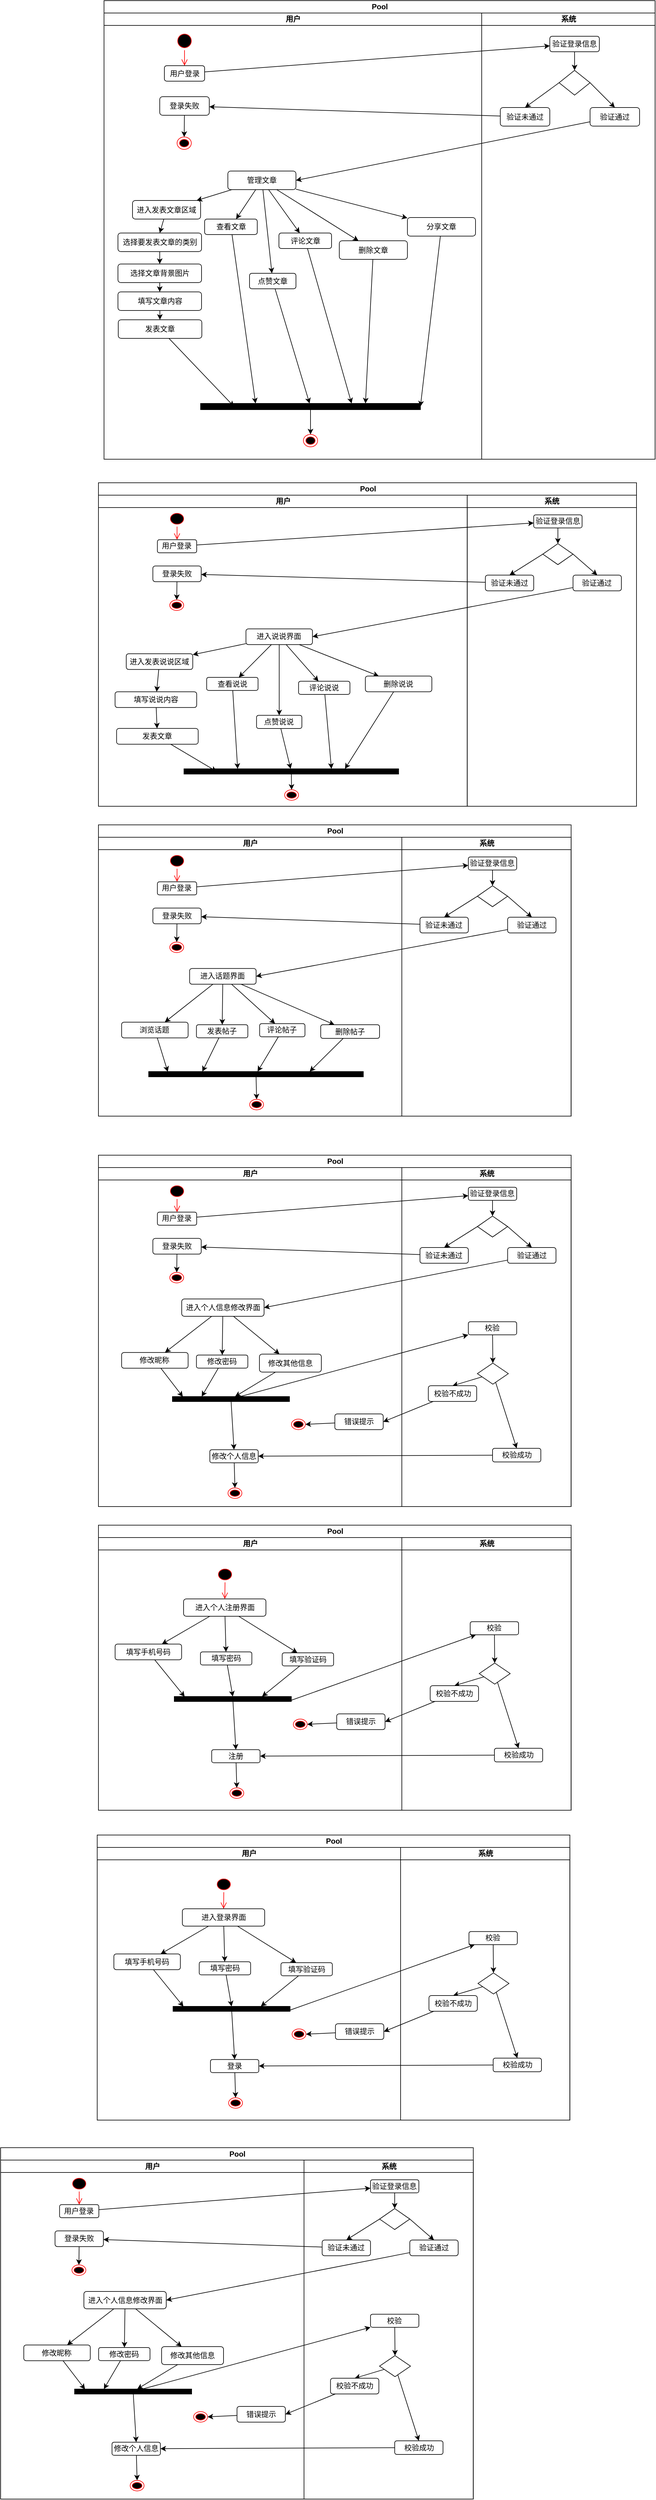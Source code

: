 <mxfile version="10.5.8" type="github"><diagram id="o9x1gfWvhLjzchynyCmW" name="Page-1"><mxGraphModel dx="1158" dy="-403" grid="1" gridSize="10" guides="1" tooltips="1" connect="1" arrows="1" fold="1" page="1" pageScale="1" pageWidth="3000" pageHeight="1169" math="0" shadow="0"><root><mxCell id="0"/><mxCell id="1" parent="0"/><mxCell id="eRmpCJi3VX-l_0v9ZJWC-95" value="" style="group" vertex="1" connectable="0" parent="1"><mxGeometry x="210" y="1190" width="890" height="740" as="geometry"/></mxCell><mxCell id="eRmpCJi3VX-l_0v9ZJWC-1" value="Pool" style="swimlane;html=1;childLayout=stackLayout;resizeParent=1;resizeParentMax=0;startSize=20;" vertex="1" parent="eRmpCJi3VX-l_0v9ZJWC-95"><mxGeometry width="890" height="740" as="geometry"/></mxCell><mxCell id="eRmpCJi3VX-l_0v9ZJWC-9" value="" style="edgeStyle=none;rounded=0;orthogonalLoop=1;jettySize=auto;html=1;" edge="1" parent="eRmpCJi3VX-l_0v9ZJWC-1" source="eRmpCJi3VX-l_0v9ZJWC-5" target="eRmpCJi3VX-l_0v9ZJWC-12"><mxGeometry relative="1" as="geometry"/></mxCell><mxCell id="eRmpCJi3VX-l_0v9ZJWC-2" value="用户" style="swimlane;html=1;startSize=20;" vertex="1" parent="eRmpCJi3VX-l_0v9ZJWC-1"><mxGeometry y="20" width="610" height="720" as="geometry"/></mxCell><mxCell id="eRmpCJi3VX-l_0v9ZJWC-3" value="" style="ellipse;html=1;shape=startState;fillColor=#000000;strokeColor=#ff0000;" vertex="1" parent="eRmpCJi3VX-l_0v9ZJWC-2"><mxGeometry x="115" y="30" width="30" height="30" as="geometry"/></mxCell><mxCell id="eRmpCJi3VX-l_0v9ZJWC-4" value="" style="html=1;verticalAlign=bottom;endArrow=open;endSize=8;strokeColor=#ff0000;entryX=0.5;entryY=0;entryDx=0;entryDy=0;" edge="1" parent="eRmpCJi3VX-l_0v9ZJWC-2" source="eRmpCJi3VX-l_0v9ZJWC-3" target="eRmpCJi3VX-l_0v9ZJWC-5"><mxGeometry relative="1" as="geometry"><mxPoint x="130" y="120" as="targetPoint"/></mxGeometry></mxCell><mxCell id="eRmpCJi3VX-l_0v9ZJWC-5" value="用户登录" style="rounded=1;whiteSpace=wrap;html=1;" vertex="1" parent="eRmpCJi3VX-l_0v9ZJWC-2"><mxGeometry x="97.5" y="85" width="65" height="25" as="geometry"/></mxCell><mxCell id="eRmpCJi3VX-l_0v9ZJWC-6" style="edgeStyle=none;rounded=0;orthogonalLoop=1;jettySize=auto;html=1;entryX=0.5;entryY=0;entryDx=0;entryDy=0;" edge="1" parent="eRmpCJi3VX-l_0v9ZJWC-2" source="eRmpCJi3VX-l_0v9ZJWC-7" target="eRmpCJi3VX-l_0v9ZJWC-8"><mxGeometry relative="1" as="geometry"/></mxCell><mxCell id="eRmpCJi3VX-l_0v9ZJWC-7" value="登录失败" style="rounded=1;whiteSpace=wrap;html=1;" vertex="1" parent="eRmpCJi3VX-l_0v9ZJWC-2"><mxGeometry x="90" y="135" width="80" height="30" as="geometry"/></mxCell><mxCell id="eRmpCJi3VX-l_0v9ZJWC-8" value="" style="ellipse;html=1;shape=endState;fillColor=#000000;strokeColor=#ff0000;" vertex="1" parent="eRmpCJi3VX-l_0v9ZJWC-2"><mxGeometry x="118" y="200" width="23" height="20" as="geometry"/></mxCell><mxCell id="eRmpCJi3VX-l_0v9ZJWC-76" value="" style="edgeStyle=none;rounded=0;orthogonalLoop=1;jettySize=auto;html=1;" edge="1" parent="eRmpCJi3VX-l_0v9ZJWC-2" source="eRmpCJi3VX-l_0v9ZJWC-19" target="eRmpCJi3VX-l_0v9ZJWC-75"><mxGeometry relative="1" as="geometry"/></mxCell><mxCell id="eRmpCJi3VX-l_0v9ZJWC-78" style="edgeStyle=none;rounded=0;orthogonalLoop=1;jettySize=auto;html=1;" edge="1" parent="eRmpCJi3VX-l_0v9ZJWC-2" source="eRmpCJi3VX-l_0v9ZJWC-19" target="eRmpCJi3VX-l_0v9ZJWC-51"><mxGeometry relative="1" as="geometry"/></mxCell><mxCell id="eRmpCJi3VX-l_0v9ZJWC-80" value="" style="edgeStyle=none;rounded=0;orthogonalLoop=1;jettySize=auto;html=1;" edge="1" parent="eRmpCJi3VX-l_0v9ZJWC-2" source="eRmpCJi3VX-l_0v9ZJWC-19" target="eRmpCJi3VX-l_0v9ZJWC-79"><mxGeometry relative="1" as="geometry"/></mxCell><mxCell id="eRmpCJi3VX-l_0v9ZJWC-82" value="" style="edgeStyle=none;rounded=0;orthogonalLoop=1;jettySize=auto;html=1;" edge="1" parent="eRmpCJi3VX-l_0v9ZJWC-2" source="eRmpCJi3VX-l_0v9ZJWC-19" target="eRmpCJi3VX-l_0v9ZJWC-81"><mxGeometry relative="1" as="geometry"/></mxCell><mxCell id="eRmpCJi3VX-l_0v9ZJWC-84" value="" style="edgeStyle=none;rounded=0;orthogonalLoop=1;jettySize=auto;html=1;" edge="1" parent="eRmpCJi3VX-l_0v9ZJWC-2" source="eRmpCJi3VX-l_0v9ZJWC-19" target="eRmpCJi3VX-l_0v9ZJWC-83"><mxGeometry relative="1" as="geometry"/></mxCell><mxCell id="eRmpCJi3VX-l_0v9ZJWC-86" value="" style="edgeStyle=none;rounded=0;orthogonalLoop=1;jettySize=auto;html=1;" edge="1" parent="eRmpCJi3VX-l_0v9ZJWC-2" source="eRmpCJi3VX-l_0v9ZJWC-19" target="eRmpCJi3VX-l_0v9ZJWC-85"><mxGeometry relative="1" as="geometry"/></mxCell><mxCell id="eRmpCJi3VX-l_0v9ZJWC-19" value="管理文章" style="rounded=1;whiteSpace=wrap;html=1;" vertex="1" parent="eRmpCJi3VX-l_0v9ZJWC-2"><mxGeometry x="200" y="255" width="110" height="30" as="geometry"/></mxCell><mxCell id="eRmpCJi3VX-l_0v9ZJWC-92" style="edgeStyle=none;rounded=0;orthogonalLoop=1;jettySize=auto;html=1;entryX=1;entryY=0.5;entryDx=0;entryDy=0;" edge="1" parent="eRmpCJi3VX-l_0v9ZJWC-2" source="eRmpCJi3VX-l_0v9ZJWC-85" target="eRmpCJi3VX-l_0v9ZJWC-66"><mxGeometry relative="1" as="geometry"/></mxCell><mxCell id="eRmpCJi3VX-l_0v9ZJWC-85" value="分享文章" style="rounded=1;whiteSpace=wrap;html=1;" vertex="1" parent="eRmpCJi3VX-l_0v9ZJWC-2"><mxGeometry x="490" y="330" width="110" height="30" as="geometry"/></mxCell><mxCell id="eRmpCJi3VX-l_0v9ZJWC-91" style="edgeStyle=none;rounded=0;orthogonalLoop=1;jettySize=auto;html=1;entryX=0.75;entryY=0;entryDx=0;entryDy=0;" edge="1" parent="eRmpCJi3VX-l_0v9ZJWC-2" source="eRmpCJi3VX-l_0v9ZJWC-83" target="eRmpCJi3VX-l_0v9ZJWC-66"><mxGeometry relative="1" as="geometry"/></mxCell><mxCell id="eRmpCJi3VX-l_0v9ZJWC-83" value="删除文章" style="rounded=1;whiteSpace=wrap;html=1;" vertex="1" parent="eRmpCJi3VX-l_0v9ZJWC-2"><mxGeometry x="380" y="367.5" width="110" height="30" as="geometry"/></mxCell><mxCell id="eRmpCJi3VX-l_0v9ZJWC-90" style="edgeStyle=none;rounded=0;orthogonalLoop=1;jettySize=auto;html=1;entryX=0.687;entryY=0;entryDx=0;entryDy=0;entryPerimeter=0;" edge="1" parent="eRmpCJi3VX-l_0v9ZJWC-2" source="eRmpCJi3VX-l_0v9ZJWC-81" target="eRmpCJi3VX-l_0v9ZJWC-66"><mxGeometry relative="1" as="geometry"/></mxCell><mxCell id="eRmpCJi3VX-l_0v9ZJWC-81" value="评论文章" style="rounded=1;whiteSpace=wrap;html=1;" vertex="1" parent="eRmpCJi3VX-l_0v9ZJWC-2"><mxGeometry x="282.5" y="355" width="85" height="25" as="geometry"/></mxCell><mxCell id="eRmpCJi3VX-l_0v9ZJWC-89" style="edgeStyle=none;rounded=0;orthogonalLoop=1;jettySize=auto;html=1;" edge="1" parent="eRmpCJi3VX-l_0v9ZJWC-2" source="eRmpCJi3VX-l_0v9ZJWC-79" target="eRmpCJi3VX-l_0v9ZJWC-66"><mxGeometry relative="1" as="geometry"><mxPoint x="295" y="627" as="targetPoint"/></mxGeometry></mxCell><mxCell id="eRmpCJi3VX-l_0v9ZJWC-79" value="点赞文章" style="rounded=1;whiteSpace=wrap;html=1;" vertex="1" parent="eRmpCJi3VX-l_0v9ZJWC-2"><mxGeometry x="235" y="420" width="75" height="25" as="geometry"/></mxCell><mxCell id="eRmpCJi3VX-l_0v9ZJWC-77" style="edgeStyle=none;rounded=0;orthogonalLoop=1;jettySize=auto;html=1;entryX=0.5;entryY=0;entryDx=0;entryDy=0;" edge="1" parent="eRmpCJi3VX-l_0v9ZJWC-2" source="eRmpCJi3VX-l_0v9ZJWC-75" target="eRmpCJi3VX-l_0v9ZJWC-21"><mxGeometry relative="1" as="geometry"/></mxCell><mxCell id="eRmpCJi3VX-l_0v9ZJWC-75" value="进入发表文章区域" style="rounded=1;whiteSpace=wrap;html=1;" vertex="1" parent="eRmpCJi3VX-l_0v9ZJWC-2"><mxGeometry x="46" y="302.5" width="110" height="30" as="geometry"/></mxCell><mxCell id="eRmpCJi3VX-l_0v9ZJWC-24" value="" style="edgeStyle=none;rounded=0;orthogonalLoop=1;jettySize=auto;html=1;" edge="1" parent="eRmpCJi3VX-l_0v9ZJWC-2" source="eRmpCJi3VX-l_0v9ZJWC-21" target="eRmpCJi3VX-l_0v9ZJWC-23"><mxGeometry relative="1" as="geometry"/></mxCell><mxCell id="eRmpCJi3VX-l_0v9ZJWC-21" value="选择要发表文章的类别" style="rounded=1;whiteSpace=wrap;html=1;" vertex="1" parent="eRmpCJi3VX-l_0v9ZJWC-2"><mxGeometry x="22.5" y="355" width="135" height="30" as="geometry"/></mxCell><mxCell id="eRmpCJi3VX-l_0v9ZJWC-26" value="" style="edgeStyle=none;rounded=0;orthogonalLoop=1;jettySize=auto;html=1;" edge="1" parent="eRmpCJi3VX-l_0v9ZJWC-2" source="eRmpCJi3VX-l_0v9ZJWC-23" target="eRmpCJi3VX-l_0v9ZJWC-25"><mxGeometry relative="1" as="geometry"/></mxCell><mxCell id="eRmpCJi3VX-l_0v9ZJWC-23" value="选择文章背景图片" style="rounded=1;whiteSpace=wrap;html=1;" vertex="1" parent="eRmpCJi3VX-l_0v9ZJWC-2"><mxGeometry x="22.5" y="405" width="135" height="30" as="geometry"/></mxCell><mxCell id="eRmpCJi3VX-l_0v9ZJWC-28" value="" style="edgeStyle=none;rounded=0;orthogonalLoop=1;jettySize=auto;html=1;" edge="1" parent="eRmpCJi3VX-l_0v9ZJWC-2" source="eRmpCJi3VX-l_0v9ZJWC-25" target="eRmpCJi3VX-l_0v9ZJWC-27"><mxGeometry relative="1" as="geometry"/></mxCell><mxCell id="eRmpCJi3VX-l_0v9ZJWC-25" value="填写文章内容" style="rounded=1;whiteSpace=wrap;html=1;" vertex="1" parent="eRmpCJi3VX-l_0v9ZJWC-2"><mxGeometry x="22.5" y="450" width="135" height="30" as="geometry"/></mxCell><mxCell id="eRmpCJi3VX-l_0v9ZJWC-87" style="edgeStyle=none;rounded=0;orthogonalLoop=1;jettySize=auto;html=1;entryX=0.152;entryY=0.5;entryDx=0;entryDy=0;entryPerimeter=0;" edge="1" parent="eRmpCJi3VX-l_0v9ZJWC-2" source="eRmpCJi3VX-l_0v9ZJWC-27" target="eRmpCJi3VX-l_0v9ZJWC-66"><mxGeometry relative="1" as="geometry"/></mxCell><mxCell id="eRmpCJi3VX-l_0v9ZJWC-27" value="发表文章" style="rounded=1;whiteSpace=wrap;html=1;" vertex="1" parent="eRmpCJi3VX-l_0v9ZJWC-2"><mxGeometry x="23" y="495" width="135" height="30" as="geometry"/></mxCell><mxCell id="eRmpCJi3VX-l_0v9ZJWC-94" style="edgeStyle=none;rounded=0;orthogonalLoop=1;jettySize=auto;html=1;" edge="1" parent="eRmpCJi3VX-l_0v9ZJWC-2" source="eRmpCJi3VX-l_0v9ZJWC-66" target="eRmpCJi3VX-l_0v9ZJWC-72"><mxGeometry relative="1" as="geometry"/></mxCell><mxCell id="eRmpCJi3VX-l_0v9ZJWC-66" value="" style="rounded=0;whiteSpace=wrap;html=1;fillColor=#000000;" vertex="1" parent="eRmpCJi3VX-l_0v9ZJWC-2"><mxGeometry x="156" y="630" width="355" height="10" as="geometry"/></mxCell><mxCell id="eRmpCJi3VX-l_0v9ZJWC-72" value="" style="ellipse;html=1;shape=endState;fillColor=#000000;strokeColor=#ff0000;" vertex="1" parent="eRmpCJi3VX-l_0v9ZJWC-2"><mxGeometry x="322" y="680" width="23" height="20" as="geometry"/></mxCell><mxCell id="eRmpCJi3VX-l_0v9ZJWC-88" style="edgeStyle=none;rounded=0;orthogonalLoop=1;jettySize=auto;html=1;entryX=0.25;entryY=0;entryDx=0;entryDy=0;" edge="1" parent="eRmpCJi3VX-l_0v9ZJWC-2" source="eRmpCJi3VX-l_0v9ZJWC-51" target="eRmpCJi3VX-l_0v9ZJWC-66"><mxGeometry relative="1" as="geometry"/></mxCell><mxCell id="eRmpCJi3VX-l_0v9ZJWC-51" value="查看文章" style="rounded=1;whiteSpace=wrap;html=1;" vertex="1" parent="eRmpCJi3VX-l_0v9ZJWC-2"><mxGeometry x="162.5" y="332.5" width="85" height="25" as="geometry"/></mxCell><mxCell id="eRmpCJi3VX-l_0v9ZJWC-10" value="系统" style="swimlane;html=1;startSize=20;" vertex="1" parent="eRmpCJi3VX-l_0v9ZJWC-1"><mxGeometry x="610" y="20" width="280" height="720" as="geometry"/></mxCell><mxCell id="eRmpCJi3VX-l_0v9ZJWC-11" style="edgeStyle=none;rounded=0;orthogonalLoop=1;jettySize=auto;html=1;" edge="1" parent="eRmpCJi3VX-l_0v9ZJWC-10" source="eRmpCJi3VX-l_0v9ZJWC-12" target="eRmpCJi3VX-l_0v9ZJWC-15"><mxGeometry relative="1" as="geometry"/></mxCell><mxCell id="eRmpCJi3VX-l_0v9ZJWC-12" value="验证登录信息" style="rounded=1;whiteSpace=wrap;html=1;" vertex="1" parent="eRmpCJi3VX-l_0v9ZJWC-10"><mxGeometry x="110" y="37.5" width="80" height="25" as="geometry"/></mxCell><mxCell id="eRmpCJi3VX-l_0v9ZJWC-13" style="edgeStyle=none;rounded=0;orthogonalLoop=1;jettySize=auto;html=1;exitX=0;exitY=0.5;exitDx=0;exitDy=0;entryX=0.5;entryY=0;entryDx=0;entryDy=0;" edge="1" parent="eRmpCJi3VX-l_0v9ZJWC-10" source="eRmpCJi3VX-l_0v9ZJWC-15" target="eRmpCJi3VX-l_0v9ZJWC-16"><mxGeometry relative="1" as="geometry"/></mxCell><mxCell id="eRmpCJi3VX-l_0v9ZJWC-14" style="edgeStyle=none;rounded=0;orthogonalLoop=1;jettySize=auto;html=1;exitX=1;exitY=0.5;exitDx=0;exitDy=0;entryX=0.5;entryY=0;entryDx=0;entryDy=0;" edge="1" parent="eRmpCJi3VX-l_0v9ZJWC-10" source="eRmpCJi3VX-l_0v9ZJWC-15" target="eRmpCJi3VX-l_0v9ZJWC-17"><mxGeometry relative="1" as="geometry"/></mxCell><mxCell id="eRmpCJi3VX-l_0v9ZJWC-15" value="" style="rhombus;whiteSpace=wrap;html=1;" vertex="1" parent="eRmpCJi3VX-l_0v9ZJWC-10"><mxGeometry x="125" y="92.5" width="50" height="40" as="geometry"/></mxCell><mxCell id="eRmpCJi3VX-l_0v9ZJWC-16" value="验证未通过" style="rounded=1;whiteSpace=wrap;html=1;" vertex="1" parent="eRmpCJi3VX-l_0v9ZJWC-10"><mxGeometry x="30" y="152.5" width="80" height="30" as="geometry"/></mxCell><mxCell id="eRmpCJi3VX-l_0v9ZJWC-17" value="验证通过" style="rounded=1;whiteSpace=wrap;html=1;" vertex="1" parent="eRmpCJi3VX-l_0v9ZJWC-10"><mxGeometry x="175" y="152.5" width="80" height="30" as="geometry"/></mxCell><mxCell id="eRmpCJi3VX-l_0v9ZJWC-18" style="edgeStyle=none;rounded=0;orthogonalLoop=1;jettySize=auto;html=1;" edge="1" parent="eRmpCJi3VX-l_0v9ZJWC-1" source="eRmpCJi3VX-l_0v9ZJWC-16" target="eRmpCJi3VX-l_0v9ZJWC-7"><mxGeometry relative="1" as="geometry"/></mxCell><mxCell id="eRmpCJi3VX-l_0v9ZJWC-20" style="rounded=0;orthogonalLoop=1;jettySize=auto;html=1;entryX=1;entryY=0.5;entryDx=0;entryDy=0;" edge="1" parent="eRmpCJi3VX-l_0v9ZJWC-1" source="eRmpCJi3VX-l_0v9ZJWC-17" target="eRmpCJi3VX-l_0v9ZJWC-19"><mxGeometry relative="1" as="geometry"/></mxCell><mxCell id="eRmpCJi3VX-l_0v9ZJWC-148" value="" style="group" vertex="1" connectable="0" parent="1"><mxGeometry x="201" y="1968" width="869" height="522" as="geometry"/></mxCell><mxCell id="eRmpCJi3VX-l_0v9ZJWC-97" value="Pool" style="swimlane;html=1;childLayout=stackLayout;resizeParent=1;resizeParentMax=0;startSize=20;" vertex="1" parent="eRmpCJi3VX-l_0v9ZJWC-148"><mxGeometry width="869" height="522" as="geometry"/></mxCell><mxCell id="eRmpCJi3VX-l_0v9ZJWC-98" value="" style="edgeStyle=none;rounded=0;orthogonalLoop=1;jettySize=auto;html=1;" edge="1" parent="eRmpCJi3VX-l_0v9ZJWC-97" source="eRmpCJi3VX-l_0v9ZJWC-102" target="eRmpCJi3VX-l_0v9ZJWC-138"><mxGeometry relative="1" as="geometry"/></mxCell><mxCell id="eRmpCJi3VX-l_0v9ZJWC-99" value="用户" style="swimlane;html=1;startSize=20;" vertex="1" parent="eRmpCJi3VX-l_0v9ZJWC-97"><mxGeometry y="20" width="595.607" height="502" as="geometry"/></mxCell><mxCell id="eRmpCJi3VX-l_0v9ZJWC-100" value="" style="ellipse;html=1;shape=startState;fillColor=#000000;strokeColor=#ff0000;" vertex="1" parent="eRmpCJi3VX-l_0v9ZJWC-99"><mxGeometry x="112.287" y="25.378" width="29.292" height="25.378" as="geometry"/></mxCell><mxCell id="eRmpCJi3VX-l_0v9ZJWC-101" value="" style="html=1;verticalAlign=bottom;endArrow=open;endSize=8;strokeColor=#ff0000;entryX=0.5;entryY=0;entryDx=0;entryDy=0;" edge="1" parent="eRmpCJi3VX-l_0v9ZJWC-99" source="eRmpCJi3VX-l_0v9ZJWC-100" target="eRmpCJi3VX-l_0v9ZJWC-102"><mxGeometry relative="1" as="geometry"><mxPoint x="126.933" y="101.511" as="targetPoint"/></mxGeometry></mxCell><mxCell id="eRmpCJi3VX-l_0v9ZJWC-102" value="用户登录" style="rounded=1;whiteSpace=wrap;html=1;" vertex="1" parent="eRmpCJi3VX-l_0v9ZJWC-99"><mxGeometry x="95.199" y="71.904" width="63.466" height="21.148" as="geometry"/></mxCell><mxCell id="eRmpCJi3VX-l_0v9ZJWC-103" style="edgeStyle=none;rounded=0;orthogonalLoop=1;jettySize=auto;html=1;entryX=0.5;entryY=0;entryDx=0;entryDy=0;" edge="1" parent="eRmpCJi3VX-l_0v9ZJWC-99" source="eRmpCJi3VX-l_0v9ZJWC-104" target="eRmpCJi3VX-l_0v9ZJWC-105"><mxGeometry relative="1" as="geometry"/></mxCell><mxCell id="eRmpCJi3VX-l_0v9ZJWC-104" value="登录失败" style="rounded=1;whiteSpace=wrap;html=1;" vertex="1" parent="eRmpCJi3VX-l_0v9ZJWC-99"><mxGeometry x="87.876" y="114.2" width="78.112" height="25.378" as="geometry"/></mxCell><mxCell id="eRmpCJi3VX-l_0v9ZJWC-105" value="" style="ellipse;html=1;shape=endState;fillColor=#000000;strokeColor=#ff0000;" vertex="1" parent="eRmpCJi3VX-l_0v9ZJWC-99"><mxGeometry x="115.216" y="169.185" width="22.457" height="16.918" as="geometry"/></mxCell><mxCell id="eRmpCJi3VX-l_0v9ZJWC-106" value="" style="edgeStyle=none;rounded=0;orthogonalLoop=1;jettySize=auto;html=1;" edge="1" parent="eRmpCJi3VX-l_0v9ZJWC-99" source="eRmpCJi3VX-l_0v9ZJWC-112" target="eRmpCJi3VX-l_0v9ZJWC-122"><mxGeometry relative="1" as="geometry"/></mxCell><mxCell id="eRmpCJi3VX-l_0v9ZJWC-107" style="edgeStyle=none;rounded=0;orthogonalLoop=1;jettySize=auto;html=1;" edge="1" parent="eRmpCJi3VX-l_0v9ZJWC-99" source="eRmpCJi3VX-l_0v9ZJWC-112" target="eRmpCJi3VX-l_0v9ZJWC-135"><mxGeometry relative="1" as="geometry"/></mxCell><mxCell id="eRmpCJi3VX-l_0v9ZJWC-108" value="" style="edgeStyle=none;rounded=0;orthogonalLoop=1;jettySize=auto;html=1;" edge="1" parent="eRmpCJi3VX-l_0v9ZJWC-99" source="eRmpCJi3VX-l_0v9ZJWC-112" target="eRmpCJi3VX-l_0v9ZJWC-120"><mxGeometry relative="1" as="geometry"/></mxCell><mxCell id="eRmpCJi3VX-l_0v9ZJWC-109" value="" style="edgeStyle=none;rounded=0;orthogonalLoop=1;jettySize=auto;html=1;" edge="1" parent="eRmpCJi3VX-l_0v9ZJWC-99" source="eRmpCJi3VX-l_0v9ZJWC-112" target="eRmpCJi3VX-l_0v9ZJWC-118"><mxGeometry relative="1" as="geometry"/></mxCell><mxCell id="eRmpCJi3VX-l_0v9ZJWC-110" value="" style="edgeStyle=none;rounded=0;orthogonalLoop=1;jettySize=auto;html=1;" edge="1" parent="eRmpCJi3VX-l_0v9ZJWC-99" source="eRmpCJi3VX-l_0v9ZJWC-112" target="eRmpCJi3VX-l_0v9ZJWC-116"><mxGeometry relative="1" as="geometry"/></mxCell><mxCell id="eRmpCJi3VX-l_0v9ZJWC-112" value="进入说说界面" style="rounded=1;whiteSpace=wrap;html=1;" vertex="1" parent="eRmpCJi3VX-l_0v9ZJWC-99"><mxGeometry x="238.243" y="215.711" width="107.404" height="25.378" as="geometry"/></mxCell><mxCell id="eRmpCJi3VX-l_0v9ZJWC-115" style="edgeStyle=none;rounded=0;orthogonalLoop=1;jettySize=auto;html=1;entryX=0.75;entryY=0;entryDx=0;entryDy=0;" edge="1" parent="eRmpCJi3VX-l_0v9ZJWC-99" source="eRmpCJi3VX-l_0v9ZJWC-116" target="eRmpCJi3VX-l_0v9ZJWC-132"><mxGeometry relative="1" as="geometry"/></mxCell><mxCell id="eRmpCJi3VX-l_0v9ZJWC-116" value="删除说说" style="rounded=1;whiteSpace=wrap;html=1;" vertex="1" parent="eRmpCJi3VX-l_0v9ZJWC-99"><mxGeometry x="431.083" y="291.844" width="107.404" height="25.378" as="geometry"/></mxCell><mxCell id="eRmpCJi3VX-l_0v9ZJWC-117" style="edgeStyle=none;rounded=0;orthogonalLoop=1;jettySize=auto;html=1;entryX=0.687;entryY=0;entryDx=0;entryDy=0;entryPerimeter=0;" edge="1" parent="eRmpCJi3VX-l_0v9ZJWC-99" source="eRmpCJi3VX-l_0v9ZJWC-118" target="eRmpCJi3VX-l_0v9ZJWC-132"><mxGeometry relative="1" as="geometry"/></mxCell><mxCell id="eRmpCJi3VX-l_0v9ZJWC-118" value="评论说说" style="rounded=1;whiteSpace=wrap;html=1;" vertex="1" parent="eRmpCJi3VX-l_0v9ZJWC-99"><mxGeometry x="323.19" y="300.303" width="82.994" height="21.148" as="geometry"/></mxCell><mxCell id="eRmpCJi3VX-l_0v9ZJWC-119" style="edgeStyle=none;rounded=0;orthogonalLoop=1;jettySize=auto;html=1;" edge="1" parent="eRmpCJi3VX-l_0v9ZJWC-99" source="eRmpCJi3VX-l_0v9ZJWC-120" target="eRmpCJi3VX-l_0v9ZJWC-132"><mxGeometry relative="1" as="geometry"><mxPoint x="288.039" y="530.395" as="targetPoint"/></mxGeometry></mxCell><mxCell id="eRmpCJi3VX-l_0v9ZJWC-120" value="点赞说说" style="rounded=1;whiteSpace=wrap;html=1;" vertex="1" parent="eRmpCJi3VX-l_0v9ZJWC-99"><mxGeometry x="255.33" y="355.288" width="73.23" height="21.148" as="geometry"/></mxCell><mxCell id="eRmpCJi3VX-l_0v9ZJWC-121" style="edgeStyle=none;rounded=0;orthogonalLoop=1;jettySize=auto;html=1;" edge="1" parent="eRmpCJi3VX-l_0v9ZJWC-99" source="eRmpCJi3VX-l_0v9ZJWC-122" target="eRmpCJi3VX-l_0v9ZJWC-128"><mxGeometry relative="1" as="geometry"><mxPoint x="87.876" y="300.303" as="targetPoint"/></mxGeometry></mxCell><mxCell id="eRmpCJi3VX-l_0v9ZJWC-122" value="进入发表说说区域" style="rounded=1;whiteSpace=wrap;html=1;" vertex="1" parent="eRmpCJi3VX-l_0v9ZJWC-99"><mxGeometry x="44.915" y="255.892" width="107.404" height="25.378" as="geometry"/></mxCell><mxCell id="eRmpCJi3VX-l_0v9ZJWC-127" value="" style="edgeStyle=none;rounded=0;orthogonalLoop=1;jettySize=auto;html=1;" edge="1" parent="eRmpCJi3VX-l_0v9ZJWC-99" source="eRmpCJi3VX-l_0v9ZJWC-128" target="eRmpCJi3VX-l_0v9ZJWC-130"><mxGeometry relative="1" as="geometry"/></mxCell><mxCell id="eRmpCJi3VX-l_0v9ZJWC-128" value="填写说说内容" style="rounded=1;whiteSpace=wrap;html=1;" vertex="1" parent="eRmpCJi3VX-l_0v9ZJWC-99"><mxGeometry x="26.851" y="317.222" width="131.815" height="25.378" as="geometry"/></mxCell><mxCell id="eRmpCJi3VX-l_0v9ZJWC-129" style="edgeStyle=none;rounded=0;orthogonalLoop=1;jettySize=auto;html=1;entryX=0.152;entryY=0.5;entryDx=0;entryDy=0;entryPerimeter=0;" edge="1" parent="eRmpCJi3VX-l_0v9ZJWC-99" source="eRmpCJi3VX-l_0v9ZJWC-130" target="eRmpCJi3VX-l_0v9ZJWC-132"><mxGeometry relative="1" as="geometry"/></mxCell><mxCell id="eRmpCJi3VX-l_0v9ZJWC-130" value="发表文章" style="rounded=1;whiteSpace=wrap;html=1;" vertex="1" parent="eRmpCJi3VX-l_0v9ZJWC-99"><mxGeometry x="29.292" y="376.436" width="131.815" height="25.378" as="geometry"/></mxCell><mxCell id="eRmpCJi3VX-l_0v9ZJWC-131" style="edgeStyle=none;rounded=0;orthogonalLoop=1;jettySize=auto;html=1;" edge="1" parent="eRmpCJi3VX-l_0v9ZJWC-99" source="eRmpCJi3VX-l_0v9ZJWC-132" target="eRmpCJi3VX-l_0v9ZJWC-133"><mxGeometry relative="1" as="geometry"/></mxCell><mxCell id="eRmpCJi3VX-l_0v9ZJWC-132" value="" style="rounded=0;whiteSpace=wrap;html=1;fillColor=#000000;" vertex="1" parent="eRmpCJi3VX-l_0v9ZJWC-99"><mxGeometry x="138.161" y="441.573" width="346.624" height="8.459" as="geometry"/></mxCell><mxCell id="eRmpCJi3VX-l_0v9ZJWC-133" value="" style="ellipse;html=1;shape=endState;fillColor=#000000;strokeColor=#ff0000;" vertex="1" parent="eRmpCJi3VX-l_0v9ZJWC-99"><mxGeometry x="300.733" y="475.41" width="22.457" height="16.918" as="geometry"/></mxCell><mxCell id="eRmpCJi3VX-l_0v9ZJWC-134" style="edgeStyle=none;rounded=0;orthogonalLoop=1;jettySize=auto;html=1;entryX=0.25;entryY=0;entryDx=0;entryDy=0;" edge="1" parent="eRmpCJi3VX-l_0v9ZJWC-99" source="eRmpCJi3VX-l_0v9ZJWC-135" target="eRmpCJi3VX-l_0v9ZJWC-132"><mxGeometry relative="1" as="geometry"/></mxCell><mxCell id="eRmpCJi3VX-l_0v9ZJWC-135" value="查看说说" style="rounded=1;whiteSpace=wrap;html=1;" vertex="1" parent="eRmpCJi3VX-l_0v9ZJWC-99"><mxGeometry x="174.776" y="293.959" width="82.994" height="21.148" as="geometry"/></mxCell><mxCell id="eRmpCJi3VX-l_0v9ZJWC-136" value="系统" style="swimlane;html=1;startSize=20;" vertex="1" parent="eRmpCJi3VX-l_0v9ZJWC-97"><mxGeometry x="595.607" y="20" width="273.393" height="502" as="geometry"/></mxCell><mxCell id="eRmpCJi3VX-l_0v9ZJWC-137" style="edgeStyle=none;rounded=0;orthogonalLoop=1;jettySize=auto;html=1;" edge="1" parent="eRmpCJi3VX-l_0v9ZJWC-136" source="eRmpCJi3VX-l_0v9ZJWC-138" target="eRmpCJi3VX-l_0v9ZJWC-141"><mxGeometry relative="1" as="geometry"/></mxCell><mxCell id="eRmpCJi3VX-l_0v9ZJWC-138" value="验证登录信息" style="rounded=1;whiteSpace=wrap;html=1;" vertex="1" parent="eRmpCJi3VX-l_0v9ZJWC-136"><mxGeometry x="107.404" y="31.722" width="78.112" height="21.148" as="geometry"/></mxCell><mxCell id="eRmpCJi3VX-l_0v9ZJWC-139" style="edgeStyle=none;rounded=0;orthogonalLoop=1;jettySize=auto;html=1;exitX=0;exitY=0.5;exitDx=0;exitDy=0;entryX=0.5;entryY=0;entryDx=0;entryDy=0;" edge="1" parent="eRmpCJi3VX-l_0v9ZJWC-136" source="eRmpCJi3VX-l_0v9ZJWC-141" target="eRmpCJi3VX-l_0v9ZJWC-142"><mxGeometry relative="1" as="geometry"/></mxCell><mxCell id="eRmpCJi3VX-l_0v9ZJWC-140" style="edgeStyle=none;rounded=0;orthogonalLoop=1;jettySize=auto;html=1;exitX=1;exitY=0.5;exitDx=0;exitDy=0;entryX=0.5;entryY=0;entryDx=0;entryDy=0;" edge="1" parent="eRmpCJi3VX-l_0v9ZJWC-136" source="eRmpCJi3VX-l_0v9ZJWC-141" target="eRmpCJi3VX-l_0v9ZJWC-143"><mxGeometry relative="1" as="geometry"/></mxCell><mxCell id="eRmpCJi3VX-l_0v9ZJWC-141" value="" style="rhombus;whiteSpace=wrap;html=1;" vertex="1" parent="eRmpCJi3VX-l_0v9ZJWC-136"><mxGeometry x="122.051" y="78.248" width="48.82" height="33.837" as="geometry"/></mxCell><mxCell id="eRmpCJi3VX-l_0v9ZJWC-142" value="验证未通过" style="rounded=1;whiteSpace=wrap;html=1;" vertex="1" parent="eRmpCJi3VX-l_0v9ZJWC-136"><mxGeometry x="29.292" y="129.003" width="78.112" height="25.378" as="geometry"/></mxCell><mxCell id="eRmpCJi3VX-l_0v9ZJWC-143" value="验证通过" style="rounded=1;whiteSpace=wrap;html=1;" vertex="1" parent="eRmpCJi3VX-l_0v9ZJWC-136"><mxGeometry x="170.871" y="129.003" width="78.112" height="25.378" as="geometry"/></mxCell><mxCell id="eRmpCJi3VX-l_0v9ZJWC-144" style="edgeStyle=none;rounded=0;orthogonalLoop=1;jettySize=auto;html=1;" edge="1" parent="eRmpCJi3VX-l_0v9ZJWC-97" source="eRmpCJi3VX-l_0v9ZJWC-142" target="eRmpCJi3VX-l_0v9ZJWC-104"><mxGeometry relative="1" as="geometry"/></mxCell><mxCell id="eRmpCJi3VX-l_0v9ZJWC-145" style="rounded=0;orthogonalLoop=1;jettySize=auto;html=1;entryX=1;entryY=0.5;entryDx=0;entryDy=0;" edge="1" parent="eRmpCJi3VX-l_0v9ZJWC-97" source="eRmpCJi3VX-l_0v9ZJWC-143" target="eRmpCJi3VX-l_0v9ZJWC-112"><mxGeometry relative="1" as="geometry"/></mxCell><mxCell id="eRmpCJi3VX-l_0v9ZJWC-150" value="Pool" style="swimlane;html=1;childLayout=stackLayout;resizeParent=1;resizeParentMax=0;startSize=20;" vertex="1" parent="1"><mxGeometry x="201" y="2520" width="763.393" height="470" as="geometry"/></mxCell><mxCell id="eRmpCJi3VX-l_0v9ZJWC-151" value="" style="edgeStyle=none;rounded=0;orthogonalLoop=1;jettySize=auto;html=1;" edge="1" parent="eRmpCJi3VX-l_0v9ZJWC-150" source="eRmpCJi3VX-l_0v9ZJWC-155" target="eRmpCJi3VX-l_0v9ZJWC-184"><mxGeometry relative="1" as="geometry"/></mxCell><mxCell id="eRmpCJi3VX-l_0v9ZJWC-152" value="用户" style="swimlane;html=1;startSize=20;" vertex="1" parent="eRmpCJi3VX-l_0v9ZJWC-150"><mxGeometry y="20" width="490" height="450" as="geometry"/></mxCell><mxCell id="eRmpCJi3VX-l_0v9ZJWC-153" value="" style="ellipse;html=1;shape=startState;fillColor=#000000;strokeColor=#ff0000;" vertex="1" parent="eRmpCJi3VX-l_0v9ZJWC-152"><mxGeometry x="112.287" y="25.378" width="29.292" height="25.378" as="geometry"/></mxCell><mxCell id="eRmpCJi3VX-l_0v9ZJWC-154" value="" style="html=1;verticalAlign=bottom;endArrow=open;endSize=8;strokeColor=#ff0000;entryX=0.5;entryY=0;entryDx=0;entryDy=0;" edge="1" parent="eRmpCJi3VX-l_0v9ZJWC-152" source="eRmpCJi3VX-l_0v9ZJWC-153" target="eRmpCJi3VX-l_0v9ZJWC-155"><mxGeometry relative="1" as="geometry"><mxPoint x="126.933" y="101.511" as="targetPoint"/></mxGeometry></mxCell><mxCell id="eRmpCJi3VX-l_0v9ZJWC-155" value="用户登录" style="rounded=1;whiteSpace=wrap;html=1;" vertex="1" parent="eRmpCJi3VX-l_0v9ZJWC-152"><mxGeometry x="95.199" y="71.904" width="63.466" height="21.148" as="geometry"/></mxCell><mxCell id="eRmpCJi3VX-l_0v9ZJWC-156" style="edgeStyle=none;rounded=0;orthogonalLoop=1;jettySize=auto;html=1;entryX=0.5;entryY=0;entryDx=0;entryDy=0;" edge="1" parent="eRmpCJi3VX-l_0v9ZJWC-152" source="eRmpCJi3VX-l_0v9ZJWC-157" target="eRmpCJi3VX-l_0v9ZJWC-158"><mxGeometry relative="1" as="geometry"/></mxCell><mxCell id="eRmpCJi3VX-l_0v9ZJWC-157" value="登录失败" style="rounded=1;whiteSpace=wrap;html=1;" vertex="1" parent="eRmpCJi3VX-l_0v9ZJWC-152"><mxGeometry x="87.876" y="114.2" width="78.112" height="25.378" as="geometry"/></mxCell><mxCell id="eRmpCJi3VX-l_0v9ZJWC-158" value="" style="ellipse;html=1;shape=endState;fillColor=#000000;strokeColor=#ff0000;" vertex="1" parent="eRmpCJi3VX-l_0v9ZJWC-152"><mxGeometry x="115.216" y="169.185" width="22.457" height="16.918" as="geometry"/></mxCell><mxCell id="eRmpCJi3VX-l_0v9ZJWC-159" value="" style="edgeStyle=none;rounded=0;orthogonalLoop=1;jettySize=auto;html=1;" edge="1" parent="eRmpCJi3VX-l_0v9ZJWC-152" source="eRmpCJi3VX-l_0v9ZJWC-164" target="eRmpCJi3VX-l_0v9ZJWC-172"><mxGeometry relative="1" as="geometry"/></mxCell><mxCell id="eRmpCJi3VX-l_0v9ZJWC-160" style="edgeStyle=none;rounded=0;orthogonalLoop=1;jettySize=auto;html=1;" edge="1" parent="eRmpCJi3VX-l_0v9ZJWC-152" source="eRmpCJi3VX-l_0v9ZJWC-164" target="eRmpCJi3VX-l_0v9ZJWC-181"><mxGeometry relative="1" as="geometry"/></mxCell><mxCell id="eRmpCJi3VX-l_0v9ZJWC-161" value="" style="edgeStyle=none;rounded=0;orthogonalLoop=1;jettySize=auto;html=1;" edge="1" parent="eRmpCJi3VX-l_0v9ZJWC-152" source="eRmpCJi3VX-l_0v9ZJWC-164" target="eRmpCJi3VX-l_0v9ZJWC-170"><mxGeometry relative="1" as="geometry"/></mxCell><mxCell id="eRmpCJi3VX-l_0v9ZJWC-163" value="" style="edgeStyle=none;rounded=0;orthogonalLoop=1;jettySize=auto;html=1;" edge="1" parent="eRmpCJi3VX-l_0v9ZJWC-152" source="eRmpCJi3VX-l_0v9ZJWC-164" target="eRmpCJi3VX-l_0v9ZJWC-166"><mxGeometry relative="1" as="geometry"/></mxCell><mxCell id="eRmpCJi3VX-l_0v9ZJWC-164" value="进入话题界面" style="rounded=1;whiteSpace=wrap;html=1;" vertex="1" parent="eRmpCJi3VX-l_0v9ZJWC-152"><mxGeometry x="147.243" y="211.711" width="107.404" height="25.378" as="geometry"/></mxCell><mxCell id="eRmpCJi3VX-l_0v9ZJWC-165" style="edgeStyle=none;rounded=0;orthogonalLoop=1;jettySize=auto;html=1;entryX=0.75;entryY=0;entryDx=0;entryDy=0;" edge="1" parent="eRmpCJi3VX-l_0v9ZJWC-152" source="eRmpCJi3VX-l_0v9ZJWC-166" target="eRmpCJi3VX-l_0v9ZJWC-178"><mxGeometry relative="1" as="geometry"/></mxCell><mxCell id="eRmpCJi3VX-l_0v9ZJWC-166" value="删除帖子" style="rounded=1;whiteSpace=wrap;html=1;" vertex="1" parent="eRmpCJi3VX-l_0v9ZJWC-152"><mxGeometry x="359" y="302.5" width="95" height="22" as="geometry"/></mxCell><mxCell id="eRmpCJi3VX-l_0v9ZJWC-169" style="edgeStyle=none;rounded=0;orthogonalLoop=1;jettySize=auto;html=1;" edge="1" parent="eRmpCJi3VX-l_0v9ZJWC-152" source="eRmpCJi3VX-l_0v9ZJWC-170" target="eRmpCJi3VX-l_0v9ZJWC-178"><mxGeometry relative="1" as="geometry"><mxPoint x="232.539" y="538.895" as="targetPoint"/></mxGeometry></mxCell><mxCell id="eRmpCJi3VX-l_0v9ZJWC-170" value="评论帖子" style="rounded=1;whiteSpace=wrap;html=1;" vertex="1" parent="eRmpCJi3VX-l_0v9ZJWC-152"><mxGeometry x="260.33" y="300.788" width="73.23" height="21.148" as="geometry"/></mxCell><mxCell id="eRmpCJi3VX-l_0v9ZJWC-171" style="edgeStyle=none;rounded=0;orthogonalLoop=1;jettySize=auto;html=1;entryX=0.089;entryY=0.051;entryDx=0;entryDy=0;entryPerimeter=0;" edge="1" parent="eRmpCJi3VX-l_0v9ZJWC-152" source="eRmpCJi3VX-l_0v9ZJWC-172" target="eRmpCJi3VX-l_0v9ZJWC-178"><mxGeometry relative="1" as="geometry"><mxPoint x="38.471" y="325.722" as="targetPoint"/></mxGeometry></mxCell><mxCell id="eRmpCJi3VX-l_0v9ZJWC-172" value="浏览话题" style="rounded=1;whiteSpace=wrap;html=1;" vertex="1" parent="eRmpCJi3VX-l_0v9ZJWC-152"><mxGeometry x="37.415" y="298.392" width="107.404" height="25.378" as="geometry"/></mxCell><mxCell id="eRmpCJi3VX-l_0v9ZJWC-177" style="edgeStyle=none;rounded=0;orthogonalLoop=1;jettySize=auto;html=1;entryX=0.5;entryY=0;entryDx=0;entryDy=0;" edge="1" parent="eRmpCJi3VX-l_0v9ZJWC-152" source="eRmpCJi3VX-l_0v9ZJWC-178" target="eRmpCJi3VX-l_0v9ZJWC-179"><mxGeometry relative="1" as="geometry"><mxPoint x="256.461" y="483.91" as="targetPoint"/></mxGeometry></mxCell><mxCell id="eRmpCJi3VX-l_0v9ZJWC-178" value="" style="rounded=0;whiteSpace=wrap;html=1;fillColor=#000000;" vertex="1" parent="eRmpCJi3VX-l_0v9ZJWC-152"><mxGeometry x="81.161" y="378.073" width="346.624" height="8.459" as="geometry"/></mxCell><mxCell id="eRmpCJi3VX-l_0v9ZJWC-179" value="" style="ellipse;html=1;shape=endState;fillColor=#000000;strokeColor=#ff0000;" vertex="1" parent="eRmpCJi3VX-l_0v9ZJWC-152"><mxGeometry x="244.233" y="422.91" width="22.457" height="16.918" as="geometry"/></mxCell><mxCell id="eRmpCJi3VX-l_0v9ZJWC-180" style="edgeStyle=none;rounded=0;orthogonalLoop=1;jettySize=auto;html=1;entryX=0.25;entryY=0;entryDx=0;entryDy=0;" edge="1" parent="eRmpCJi3VX-l_0v9ZJWC-152" source="eRmpCJi3VX-l_0v9ZJWC-181" target="eRmpCJi3VX-l_0v9ZJWC-178"><mxGeometry relative="1" as="geometry"/></mxCell><mxCell id="eRmpCJi3VX-l_0v9ZJWC-181" value="发表帖子" style="rounded=1;whiteSpace=wrap;html=1;" vertex="1" parent="eRmpCJi3VX-l_0v9ZJWC-152"><mxGeometry x="158.276" y="302.459" width="82.994" height="21.148" as="geometry"/></mxCell><mxCell id="eRmpCJi3VX-l_0v9ZJWC-182" value="系统" style="swimlane;html=1;startSize=20;" vertex="1" parent="eRmpCJi3VX-l_0v9ZJWC-150"><mxGeometry x="490" y="20" width="273.393" height="450" as="geometry"/></mxCell><mxCell id="eRmpCJi3VX-l_0v9ZJWC-183" style="edgeStyle=none;rounded=0;orthogonalLoop=1;jettySize=auto;html=1;" edge="1" parent="eRmpCJi3VX-l_0v9ZJWC-182" source="eRmpCJi3VX-l_0v9ZJWC-184" target="eRmpCJi3VX-l_0v9ZJWC-187"><mxGeometry relative="1" as="geometry"/></mxCell><mxCell id="eRmpCJi3VX-l_0v9ZJWC-184" value="验证登录信息" style="rounded=1;whiteSpace=wrap;html=1;" vertex="1" parent="eRmpCJi3VX-l_0v9ZJWC-182"><mxGeometry x="107.404" y="31.722" width="78.112" height="21.148" as="geometry"/></mxCell><mxCell id="eRmpCJi3VX-l_0v9ZJWC-185" style="edgeStyle=none;rounded=0;orthogonalLoop=1;jettySize=auto;html=1;exitX=0;exitY=0.5;exitDx=0;exitDy=0;entryX=0.5;entryY=0;entryDx=0;entryDy=0;" edge="1" parent="eRmpCJi3VX-l_0v9ZJWC-182" source="eRmpCJi3VX-l_0v9ZJWC-187" target="eRmpCJi3VX-l_0v9ZJWC-188"><mxGeometry relative="1" as="geometry"/></mxCell><mxCell id="eRmpCJi3VX-l_0v9ZJWC-186" style="edgeStyle=none;rounded=0;orthogonalLoop=1;jettySize=auto;html=1;exitX=1;exitY=0.5;exitDx=0;exitDy=0;entryX=0.5;entryY=0;entryDx=0;entryDy=0;" edge="1" parent="eRmpCJi3VX-l_0v9ZJWC-182" source="eRmpCJi3VX-l_0v9ZJWC-187" target="eRmpCJi3VX-l_0v9ZJWC-189"><mxGeometry relative="1" as="geometry"/></mxCell><mxCell id="eRmpCJi3VX-l_0v9ZJWC-187" value="" style="rhombus;whiteSpace=wrap;html=1;" vertex="1" parent="eRmpCJi3VX-l_0v9ZJWC-182"><mxGeometry x="122.051" y="78.248" width="48.82" height="33.837" as="geometry"/></mxCell><mxCell id="eRmpCJi3VX-l_0v9ZJWC-188" value="验证未通过" style="rounded=1;whiteSpace=wrap;html=1;" vertex="1" parent="eRmpCJi3VX-l_0v9ZJWC-182"><mxGeometry x="29.292" y="129.003" width="78.112" height="25.378" as="geometry"/></mxCell><mxCell id="eRmpCJi3VX-l_0v9ZJWC-189" value="验证通过" style="rounded=1;whiteSpace=wrap;html=1;" vertex="1" parent="eRmpCJi3VX-l_0v9ZJWC-182"><mxGeometry x="170.871" y="129.003" width="78.112" height="25.378" as="geometry"/></mxCell><mxCell id="eRmpCJi3VX-l_0v9ZJWC-190" style="edgeStyle=none;rounded=0;orthogonalLoop=1;jettySize=auto;html=1;" edge="1" parent="eRmpCJi3VX-l_0v9ZJWC-150" source="eRmpCJi3VX-l_0v9ZJWC-188" target="eRmpCJi3VX-l_0v9ZJWC-157"><mxGeometry relative="1" as="geometry"/></mxCell><mxCell id="eRmpCJi3VX-l_0v9ZJWC-191" style="rounded=0;orthogonalLoop=1;jettySize=auto;html=1;entryX=1;entryY=0.5;entryDx=0;entryDy=0;" edge="1" parent="eRmpCJi3VX-l_0v9ZJWC-150" source="eRmpCJi3VX-l_0v9ZJWC-189" target="eRmpCJi3VX-l_0v9ZJWC-164"><mxGeometry relative="1" as="geometry"/></mxCell><mxCell id="eRmpCJi3VX-l_0v9ZJWC-192" value="Pool" style="swimlane;html=1;childLayout=stackLayout;resizeParent=1;resizeParentMax=0;startSize=20;" vertex="1" parent="1"><mxGeometry x="201" y="3053" width="763.393" height="567" as="geometry"/></mxCell><mxCell id="eRmpCJi3VX-l_0v9ZJWC-193" value="" style="edgeStyle=none;rounded=0;orthogonalLoop=1;jettySize=auto;html=1;" edge="1" parent="eRmpCJi3VX-l_0v9ZJWC-192" source="eRmpCJi3VX-l_0v9ZJWC-197" target="eRmpCJi3VX-l_0v9ZJWC-219"><mxGeometry relative="1" as="geometry"/></mxCell><mxCell id="eRmpCJi3VX-l_0v9ZJWC-194" value="用户" style="swimlane;html=1;startSize=20;" vertex="1" parent="eRmpCJi3VX-l_0v9ZJWC-192"><mxGeometry y="20" width="490" height="547" as="geometry"/></mxCell><mxCell id="eRmpCJi3VX-l_0v9ZJWC-195" value="" style="ellipse;html=1;shape=startState;fillColor=#000000;strokeColor=#ff0000;" vertex="1" parent="eRmpCJi3VX-l_0v9ZJWC-194"><mxGeometry x="112.287" y="25.378" width="29.292" height="25.378" as="geometry"/></mxCell><mxCell id="eRmpCJi3VX-l_0v9ZJWC-196" value="" style="html=1;verticalAlign=bottom;endArrow=open;endSize=8;strokeColor=#ff0000;entryX=0.5;entryY=0;entryDx=0;entryDy=0;" edge="1" parent="eRmpCJi3VX-l_0v9ZJWC-194" source="eRmpCJi3VX-l_0v9ZJWC-195" target="eRmpCJi3VX-l_0v9ZJWC-197"><mxGeometry relative="1" as="geometry"><mxPoint x="126.933" y="101.511" as="targetPoint"/></mxGeometry></mxCell><mxCell id="eRmpCJi3VX-l_0v9ZJWC-197" value="用户登录" style="rounded=1;whiteSpace=wrap;html=1;" vertex="1" parent="eRmpCJi3VX-l_0v9ZJWC-194"><mxGeometry x="95.199" y="71.904" width="63.466" height="21.148" as="geometry"/></mxCell><mxCell id="eRmpCJi3VX-l_0v9ZJWC-198" style="edgeStyle=none;rounded=0;orthogonalLoop=1;jettySize=auto;html=1;entryX=0.5;entryY=0;entryDx=0;entryDy=0;" edge="1" parent="eRmpCJi3VX-l_0v9ZJWC-194" source="eRmpCJi3VX-l_0v9ZJWC-199" target="eRmpCJi3VX-l_0v9ZJWC-200"><mxGeometry relative="1" as="geometry"/></mxCell><mxCell id="eRmpCJi3VX-l_0v9ZJWC-199" value="登录失败" style="rounded=1;whiteSpace=wrap;html=1;" vertex="1" parent="eRmpCJi3VX-l_0v9ZJWC-194"><mxGeometry x="87.876" y="114.2" width="78.112" height="25.378" as="geometry"/></mxCell><mxCell id="eRmpCJi3VX-l_0v9ZJWC-200" value="" style="ellipse;html=1;shape=endState;fillColor=#000000;strokeColor=#ff0000;" vertex="1" parent="eRmpCJi3VX-l_0v9ZJWC-194"><mxGeometry x="115.216" y="169.185" width="22.457" height="16.918" as="geometry"/></mxCell><mxCell id="eRmpCJi3VX-l_0v9ZJWC-201" value="" style="edgeStyle=none;rounded=0;orthogonalLoop=1;jettySize=auto;html=1;" edge="1" parent="eRmpCJi3VX-l_0v9ZJWC-194" source="eRmpCJi3VX-l_0v9ZJWC-205" target="eRmpCJi3VX-l_0v9ZJWC-211"><mxGeometry relative="1" as="geometry"/></mxCell><mxCell id="eRmpCJi3VX-l_0v9ZJWC-202" style="edgeStyle=none;rounded=0;orthogonalLoop=1;jettySize=auto;html=1;" edge="1" parent="eRmpCJi3VX-l_0v9ZJWC-194" source="eRmpCJi3VX-l_0v9ZJWC-205" target="eRmpCJi3VX-l_0v9ZJWC-216"><mxGeometry relative="1" as="geometry"/></mxCell><mxCell id="eRmpCJi3VX-l_0v9ZJWC-203" value="" style="edgeStyle=none;rounded=0;orthogonalLoop=1;jettySize=auto;html=1;" edge="1" parent="eRmpCJi3VX-l_0v9ZJWC-194" source="eRmpCJi3VX-l_0v9ZJWC-205" target="eRmpCJi3VX-l_0v9ZJWC-209"><mxGeometry relative="1" as="geometry"/></mxCell><mxCell id="eRmpCJi3VX-l_0v9ZJWC-205" value="进入个人信息修改界面" style="rounded=1;whiteSpace=wrap;html=1;" vertex="1" parent="eRmpCJi3VX-l_0v9ZJWC-194"><mxGeometry x="134.5" y="212" width="133" height="28" as="geometry"/></mxCell><mxCell id="eRmpCJi3VX-l_0v9ZJWC-208" style="edgeStyle=none;rounded=0;orthogonalLoop=1;jettySize=auto;html=1;" edge="1" parent="eRmpCJi3VX-l_0v9ZJWC-194" source="eRmpCJi3VX-l_0v9ZJWC-209" target="eRmpCJi3VX-l_0v9ZJWC-213"><mxGeometry relative="1" as="geometry"><mxPoint x="232.539" y="538.895" as="targetPoint"/></mxGeometry></mxCell><mxCell id="eRmpCJi3VX-l_0v9ZJWC-209" value="修改其他信息" style="rounded=1;whiteSpace=wrap;html=1;" vertex="1" parent="eRmpCJi3VX-l_0v9ZJWC-194"><mxGeometry x="260" y="301" width="100" height="29" as="geometry"/></mxCell><mxCell id="eRmpCJi3VX-l_0v9ZJWC-210" style="edgeStyle=none;rounded=0;orthogonalLoop=1;jettySize=auto;html=1;entryX=0.089;entryY=0.051;entryDx=0;entryDy=0;entryPerimeter=0;" edge="1" parent="eRmpCJi3VX-l_0v9ZJWC-194" source="eRmpCJi3VX-l_0v9ZJWC-211" target="eRmpCJi3VX-l_0v9ZJWC-213"><mxGeometry relative="1" as="geometry"><mxPoint x="38.471" y="325.722" as="targetPoint"/></mxGeometry></mxCell><mxCell id="eRmpCJi3VX-l_0v9ZJWC-211" value="修改昵称" style="rounded=1;whiteSpace=wrap;html=1;" vertex="1" parent="eRmpCJi3VX-l_0v9ZJWC-194"><mxGeometry x="37.415" y="298.392" width="107.404" height="25.378" as="geometry"/></mxCell><mxCell id="eRmpCJi3VX-l_0v9ZJWC-248" style="edgeStyle=none;rounded=0;orthogonalLoop=1;jettySize=auto;html=1;entryX=0.5;entryY=0;entryDx=0;entryDy=0;" edge="1" parent="eRmpCJi3VX-l_0v9ZJWC-194" source="eRmpCJi3VX-l_0v9ZJWC-213" target="eRmpCJi3VX-l_0v9ZJWC-247"><mxGeometry relative="1" as="geometry"/></mxCell><mxCell id="eRmpCJi3VX-l_0v9ZJWC-213" value="" style="rounded=0;whiteSpace=wrap;html=1;fillColor=#000000;" vertex="1" parent="eRmpCJi3VX-l_0v9ZJWC-194"><mxGeometry x="119.5" y="369.5" width="189" height="8" as="geometry"/></mxCell><mxCell id="eRmpCJi3VX-l_0v9ZJWC-214" value="" style="ellipse;html=1;shape=endState;fillColor=#000000;strokeColor=#ff0000;" vertex="1" parent="eRmpCJi3VX-l_0v9ZJWC-194"><mxGeometry x="209.233" y="516.91" width="22.457" height="16.918" as="geometry"/></mxCell><mxCell id="eRmpCJi3VX-l_0v9ZJWC-215" style="edgeStyle=none;rounded=0;orthogonalLoop=1;jettySize=auto;html=1;entryX=0.25;entryY=0;entryDx=0;entryDy=0;" edge="1" parent="eRmpCJi3VX-l_0v9ZJWC-194" source="eRmpCJi3VX-l_0v9ZJWC-216" target="eRmpCJi3VX-l_0v9ZJWC-213"><mxGeometry relative="1" as="geometry"/></mxCell><mxCell id="eRmpCJi3VX-l_0v9ZJWC-216" value="修改密码" style="rounded=1;whiteSpace=wrap;html=1;" vertex="1" parent="eRmpCJi3VX-l_0v9ZJWC-194"><mxGeometry x="158.276" y="302.459" width="82.994" height="21.148" as="geometry"/></mxCell><mxCell id="eRmpCJi3VX-l_0v9ZJWC-249" style="edgeStyle=none;rounded=0;orthogonalLoop=1;jettySize=auto;html=1;entryX=0.5;entryY=0;entryDx=0;entryDy=0;" edge="1" parent="eRmpCJi3VX-l_0v9ZJWC-194" source="eRmpCJi3VX-l_0v9ZJWC-247" target="eRmpCJi3VX-l_0v9ZJWC-214"><mxGeometry relative="1" as="geometry"/></mxCell><mxCell id="eRmpCJi3VX-l_0v9ZJWC-247" value="修改个人信息" style="rounded=1;whiteSpace=wrap;html=1;" vertex="1" parent="eRmpCJi3VX-l_0v9ZJWC-194"><mxGeometry x="179.904" y="455.222" width="78.112" height="21.148" as="geometry"/></mxCell><mxCell id="eRmpCJi3VX-l_0v9ZJWC-255" style="edgeStyle=none;rounded=0;orthogonalLoop=1;jettySize=auto;html=1;entryX=1;entryY=0.5;entryDx=0;entryDy=0;" edge="1" parent="eRmpCJi3VX-l_0v9ZJWC-194" source="eRmpCJi3VX-l_0v9ZJWC-253" target="eRmpCJi3VX-l_0v9ZJWC-251"><mxGeometry relative="1" as="geometry"/></mxCell><mxCell id="eRmpCJi3VX-l_0v9ZJWC-253" value="错误提示" style="rounded=1;whiteSpace=wrap;html=1;" vertex="1" parent="eRmpCJi3VX-l_0v9ZJWC-194"><mxGeometry x="381.792" y="397.503" width="78.112" height="25.378" as="geometry"/></mxCell><mxCell id="eRmpCJi3VX-l_0v9ZJWC-251" value="" style="ellipse;html=1;shape=endState;fillColor=#000000;strokeColor=#ff0000;" vertex="1" parent="eRmpCJi3VX-l_0v9ZJWC-194"><mxGeometry x="311.733" y="405.91" width="22.457" height="16.918" as="geometry"/></mxCell><mxCell id="eRmpCJi3VX-l_0v9ZJWC-217" value="系统" style="swimlane;html=1;startSize=20;" vertex="1" parent="eRmpCJi3VX-l_0v9ZJWC-192"><mxGeometry x="490" y="20" width="273.393" height="547" as="geometry"/></mxCell><mxCell id="eRmpCJi3VX-l_0v9ZJWC-218" style="edgeStyle=none;rounded=0;orthogonalLoop=1;jettySize=auto;html=1;" edge="1" parent="eRmpCJi3VX-l_0v9ZJWC-217" source="eRmpCJi3VX-l_0v9ZJWC-219" target="eRmpCJi3VX-l_0v9ZJWC-222"><mxGeometry relative="1" as="geometry"/></mxCell><mxCell id="eRmpCJi3VX-l_0v9ZJWC-219" value="验证登录信息" style="rounded=1;whiteSpace=wrap;html=1;" vertex="1" parent="eRmpCJi3VX-l_0v9ZJWC-217"><mxGeometry x="107.404" y="31.722" width="78.112" height="21.148" as="geometry"/></mxCell><mxCell id="eRmpCJi3VX-l_0v9ZJWC-220" style="edgeStyle=none;rounded=0;orthogonalLoop=1;jettySize=auto;html=1;exitX=0;exitY=0.5;exitDx=0;exitDy=0;entryX=0.5;entryY=0;entryDx=0;entryDy=0;" edge="1" parent="eRmpCJi3VX-l_0v9ZJWC-217" source="eRmpCJi3VX-l_0v9ZJWC-222" target="eRmpCJi3VX-l_0v9ZJWC-223"><mxGeometry relative="1" as="geometry"/></mxCell><mxCell id="eRmpCJi3VX-l_0v9ZJWC-221" style="edgeStyle=none;rounded=0;orthogonalLoop=1;jettySize=auto;html=1;exitX=1;exitY=0.5;exitDx=0;exitDy=0;entryX=0.5;entryY=0;entryDx=0;entryDy=0;" edge="1" parent="eRmpCJi3VX-l_0v9ZJWC-217" source="eRmpCJi3VX-l_0v9ZJWC-222" target="eRmpCJi3VX-l_0v9ZJWC-224"><mxGeometry relative="1" as="geometry"/></mxCell><mxCell id="eRmpCJi3VX-l_0v9ZJWC-222" value="" style="rhombus;whiteSpace=wrap;html=1;" vertex="1" parent="eRmpCJi3VX-l_0v9ZJWC-217"><mxGeometry x="122.051" y="78.248" width="48.82" height="33.837" as="geometry"/></mxCell><mxCell id="eRmpCJi3VX-l_0v9ZJWC-223" value="验证未通过" style="rounded=1;whiteSpace=wrap;html=1;" vertex="1" parent="eRmpCJi3VX-l_0v9ZJWC-217"><mxGeometry x="29.292" y="129.003" width="78.112" height="25.378" as="geometry"/></mxCell><mxCell id="eRmpCJi3VX-l_0v9ZJWC-224" value="验证通过" style="rounded=1;whiteSpace=wrap;html=1;" vertex="1" parent="eRmpCJi3VX-l_0v9ZJWC-217"><mxGeometry x="170.871" y="129.003" width="78.112" height="25.378" as="geometry"/></mxCell><mxCell id="eRmpCJi3VX-l_0v9ZJWC-230" style="edgeStyle=none;rounded=0;orthogonalLoop=1;jettySize=auto;html=1;entryX=0.5;entryY=0;entryDx=0;entryDy=0;" edge="1" parent="eRmpCJi3VX-l_0v9ZJWC-217" source="eRmpCJi3VX-l_0v9ZJWC-227" target="eRmpCJi3VX-l_0v9ZJWC-229"><mxGeometry relative="1" as="geometry"/></mxCell><mxCell id="eRmpCJi3VX-l_0v9ZJWC-227" value="校验" style="rounded=1;whiteSpace=wrap;html=1;" vertex="1" parent="eRmpCJi3VX-l_0v9ZJWC-217"><mxGeometry x="107.404" y="248.722" width="78.112" height="21.148" as="geometry"/></mxCell><mxCell id="eRmpCJi3VX-l_0v9ZJWC-245" style="edgeStyle=none;rounded=0;orthogonalLoop=1;jettySize=auto;html=1;entryX=0.5;entryY=0;entryDx=0;entryDy=0;" edge="1" parent="eRmpCJi3VX-l_0v9ZJWC-217" source="eRmpCJi3VX-l_0v9ZJWC-229" target="eRmpCJi3VX-l_0v9ZJWC-231"><mxGeometry relative="1" as="geometry"/></mxCell><mxCell id="eRmpCJi3VX-l_0v9ZJWC-246" style="edgeStyle=none;rounded=0;orthogonalLoop=1;jettySize=auto;html=1;entryX=0.5;entryY=0;entryDx=0;entryDy=0;" edge="1" parent="eRmpCJi3VX-l_0v9ZJWC-217" source="eRmpCJi3VX-l_0v9ZJWC-229" target="eRmpCJi3VX-l_0v9ZJWC-244"><mxGeometry relative="1" as="geometry"/></mxCell><mxCell id="eRmpCJi3VX-l_0v9ZJWC-229" value="" style="rhombus;whiteSpace=wrap;html=1;" vertex="1" parent="eRmpCJi3VX-l_0v9ZJWC-217"><mxGeometry x="122" y="315.5" width="50" height="34" as="geometry"/></mxCell><mxCell id="eRmpCJi3VX-l_0v9ZJWC-231" value="校验不成功" style="rounded=1;whiteSpace=wrap;html=1;" vertex="1" parent="eRmpCJi3VX-l_0v9ZJWC-217"><mxGeometry x="42.792" y="352.003" width="78.112" height="25.378" as="geometry"/></mxCell><mxCell id="eRmpCJi3VX-l_0v9ZJWC-244" value="校验成功" style="rounded=1;whiteSpace=wrap;html=1;" vertex="1" parent="eRmpCJi3VX-l_0v9ZJWC-217"><mxGeometry x="146.5" y="453" width="78" height="22" as="geometry"/></mxCell><mxCell id="eRmpCJi3VX-l_0v9ZJWC-225" style="edgeStyle=none;rounded=0;orthogonalLoop=1;jettySize=auto;html=1;" edge="1" parent="eRmpCJi3VX-l_0v9ZJWC-192" source="eRmpCJi3VX-l_0v9ZJWC-223" target="eRmpCJi3VX-l_0v9ZJWC-199"><mxGeometry relative="1" as="geometry"/></mxCell><mxCell id="eRmpCJi3VX-l_0v9ZJWC-226" style="rounded=0;orthogonalLoop=1;jettySize=auto;html=1;entryX=1;entryY=0.5;entryDx=0;entryDy=0;" edge="1" parent="eRmpCJi3VX-l_0v9ZJWC-192" source="eRmpCJi3VX-l_0v9ZJWC-224" target="eRmpCJi3VX-l_0v9ZJWC-205"><mxGeometry relative="1" as="geometry"/></mxCell><mxCell id="eRmpCJi3VX-l_0v9ZJWC-228" style="edgeStyle=none;rounded=0;orthogonalLoop=1;jettySize=auto;html=1;" edge="1" parent="eRmpCJi3VX-l_0v9ZJWC-192" source="eRmpCJi3VX-l_0v9ZJWC-213" target="eRmpCJi3VX-l_0v9ZJWC-227"><mxGeometry relative="1" as="geometry"/></mxCell><mxCell id="eRmpCJi3VX-l_0v9ZJWC-250" style="edgeStyle=none;rounded=0;orthogonalLoop=1;jettySize=auto;html=1;" edge="1" parent="eRmpCJi3VX-l_0v9ZJWC-192" source="eRmpCJi3VX-l_0v9ZJWC-244" target="eRmpCJi3VX-l_0v9ZJWC-247"><mxGeometry relative="1" as="geometry"/></mxCell><mxCell id="eRmpCJi3VX-l_0v9ZJWC-254" style="edgeStyle=none;rounded=0;orthogonalLoop=1;jettySize=auto;html=1;entryX=1;entryY=0.5;entryDx=0;entryDy=0;" edge="1" parent="eRmpCJi3VX-l_0v9ZJWC-192" source="eRmpCJi3VX-l_0v9ZJWC-231" target="eRmpCJi3VX-l_0v9ZJWC-253"><mxGeometry relative="1" as="geometry"/></mxCell><mxCell id="eRmpCJi3VX-l_0v9ZJWC-258" value="Pool" style="swimlane;html=1;childLayout=stackLayout;resizeParent=1;resizeParentMax=0;startSize=20;" vertex="1" parent="1"><mxGeometry x="201" y="3650" width="763.393" height="460" as="geometry"/></mxCell><mxCell id="eRmpCJi3VX-l_0v9ZJWC-302" style="edgeStyle=none;rounded=0;orthogonalLoop=1;jettySize=auto;html=1;exitX=1;exitY=0.75;exitDx=0;exitDy=0;" edge="1" parent="eRmpCJi3VX-l_0v9ZJWC-258" source="eRmpCJi3VX-l_0v9ZJWC-276" target="eRmpCJi3VX-l_0v9ZJWC-294"><mxGeometry relative="1" as="geometry"/></mxCell><mxCell id="eRmpCJi3VX-l_0v9ZJWC-303" style="edgeStyle=none;rounded=0;orthogonalLoop=1;jettySize=auto;html=1;" edge="1" parent="eRmpCJi3VX-l_0v9ZJWC-258" source="eRmpCJi3VX-l_0v9ZJWC-299" target="eRmpCJi3VX-l_0v9ZJWC-281"><mxGeometry relative="1" as="geometry"/></mxCell><mxCell id="eRmpCJi3VX-l_0v9ZJWC-304" style="edgeStyle=none;rounded=0;orthogonalLoop=1;jettySize=auto;html=1;entryX=1;entryY=0.5;entryDx=0;entryDy=0;" edge="1" parent="eRmpCJi3VX-l_0v9ZJWC-258" source="eRmpCJi3VX-l_0v9ZJWC-298" target="eRmpCJi3VX-l_0v9ZJWC-283"><mxGeometry relative="1" as="geometry"/></mxCell><mxCell id="eRmpCJi3VX-l_0v9ZJWC-260" value="用户" style="swimlane;html=1;startSize=20;" vertex="1" parent="eRmpCJi3VX-l_0v9ZJWC-258"><mxGeometry y="20" width="490" height="440" as="geometry"/></mxCell><mxCell id="eRmpCJi3VX-l_0v9ZJWC-261" value="" style="ellipse;html=1;shape=startState;fillColor=#000000;strokeColor=#ff0000;" vertex="1" parent="eRmpCJi3VX-l_0v9ZJWC-260"><mxGeometry x="189.787" y="46.878" width="29.292" height="25.378" as="geometry"/></mxCell><mxCell id="eRmpCJi3VX-l_0v9ZJWC-262" value="" style="html=1;verticalAlign=bottom;endArrow=open;endSize=8;strokeColor=#ff0000;" edge="1" parent="eRmpCJi3VX-l_0v9ZJWC-260" source="eRmpCJi3VX-l_0v9ZJWC-261" target="eRmpCJi3VX-l_0v9ZJWC-270"><mxGeometry relative="1" as="geometry"><mxPoint x="130" y="-41" as="targetPoint"/></mxGeometry></mxCell><mxCell id="eRmpCJi3VX-l_0v9ZJWC-267" value="" style="edgeStyle=none;rounded=0;orthogonalLoop=1;jettySize=auto;html=1;" edge="1" parent="eRmpCJi3VX-l_0v9ZJWC-260" source="eRmpCJi3VX-l_0v9ZJWC-270" target="eRmpCJi3VX-l_0v9ZJWC-274"><mxGeometry relative="1" as="geometry"/></mxCell><mxCell id="eRmpCJi3VX-l_0v9ZJWC-268" style="edgeStyle=none;rounded=0;orthogonalLoop=1;jettySize=auto;html=1;" edge="1" parent="eRmpCJi3VX-l_0v9ZJWC-260" source="eRmpCJi3VX-l_0v9ZJWC-270" target="eRmpCJi3VX-l_0v9ZJWC-279"><mxGeometry relative="1" as="geometry"/></mxCell><mxCell id="eRmpCJi3VX-l_0v9ZJWC-306" style="edgeStyle=none;rounded=0;orthogonalLoop=1;jettySize=auto;html=1;" edge="1" parent="eRmpCJi3VX-l_0v9ZJWC-260" source="eRmpCJi3VX-l_0v9ZJWC-270" target="eRmpCJi3VX-l_0v9ZJWC-305"><mxGeometry relative="1" as="geometry"/></mxCell><mxCell id="eRmpCJi3VX-l_0v9ZJWC-270" value="进入个人注册界面" style="rounded=1;whiteSpace=wrap;html=1;" vertex="1" parent="eRmpCJi3VX-l_0v9ZJWC-260"><mxGeometry x="137.5" y="99" width="133" height="28" as="geometry"/></mxCell><mxCell id="eRmpCJi3VX-l_0v9ZJWC-273" style="edgeStyle=none;rounded=0;orthogonalLoop=1;jettySize=auto;html=1;entryX=0.089;entryY=0.051;entryDx=0;entryDy=0;entryPerimeter=0;" edge="1" parent="eRmpCJi3VX-l_0v9ZJWC-260" source="eRmpCJi3VX-l_0v9ZJWC-274" target="eRmpCJi3VX-l_0v9ZJWC-276"><mxGeometry relative="1" as="geometry"><mxPoint x="41.471" y="212.722" as="targetPoint"/></mxGeometry></mxCell><mxCell id="eRmpCJi3VX-l_0v9ZJWC-274" value="填写手机号码" style="rounded=1;whiteSpace=wrap;html=1;" vertex="1" parent="eRmpCJi3VX-l_0v9ZJWC-260"><mxGeometry x="26.915" y="171.892" width="107.404" height="25.378" as="geometry"/></mxCell><mxCell id="eRmpCJi3VX-l_0v9ZJWC-275" style="edgeStyle=none;rounded=0;orthogonalLoop=1;jettySize=auto;html=1;entryX=0.5;entryY=0;entryDx=0;entryDy=0;" edge="1" parent="eRmpCJi3VX-l_0v9ZJWC-260" source="eRmpCJi3VX-l_0v9ZJWC-276" target="eRmpCJi3VX-l_0v9ZJWC-281"><mxGeometry relative="1" as="geometry"/></mxCell><mxCell id="eRmpCJi3VX-l_0v9ZJWC-276" value="" style="rounded=0;whiteSpace=wrap;html=1;fillColor=#000000;" vertex="1" parent="eRmpCJi3VX-l_0v9ZJWC-260"><mxGeometry x="122.5" y="256.5" width="189" height="8" as="geometry"/></mxCell><mxCell id="eRmpCJi3VX-l_0v9ZJWC-277" value="" style="ellipse;html=1;shape=endState;fillColor=#000000;strokeColor=#ff0000;" vertex="1" parent="eRmpCJi3VX-l_0v9ZJWC-260"><mxGeometry x="212.233" y="403.91" width="22.457" height="16.918" as="geometry"/></mxCell><mxCell id="eRmpCJi3VX-l_0v9ZJWC-278" style="edgeStyle=none;rounded=0;orthogonalLoop=1;jettySize=auto;html=1;entryX=0.5;entryY=0;entryDx=0;entryDy=0;" edge="1" parent="eRmpCJi3VX-l_0v9ZJWC-260" source="eRmpCJi3VX-l_0v9ZJWC-279" target="eRmpCJi3VX-l_0v9ZJWC-276"><mxGeometry relative="1" as="geometry"/></mxCell><mxCell id="eRmpCJi3VX-l_0v9ZJWC-279" value="填写密码" style="rounded=1;whiteSpace=wrap;html=1;" vertex="1" parent="eRmpCJi3VX-l_0v9ZJWC-260"><mxGeometry x="164.776" y="184.459" width="82.994" height="21.148" as="geometry"/></mxCell><mxCell id="eRmpCJi3VX-l_0v9ZJWC-280" style="edgeStyle=none;rounded=0;orthogonalLoop=1;jettySize=auto;html=1;entryX=0.5;entryY=0;entryDx=0;entryDy=0;" edge="1" parent="eRmpCJi3VX-l_0v9ZJWC-260" source="eRmpCJi3VX-l_0v9ZJWC-281" target="eRmpCJi3VX-l_0v9ZJWC-277"><mxGeometry relative="1" as="geometry"/></mxCell><mxCell id="eRmpCJi3VX-l_0v9ZJWC-281" value="注册" style="rounded=1;whiteSpace=wrap;html=1;" vertex="1" parent="eRmpCJi3VX-l_0v9ZJWC-260"><mxGeometry x="182.904" y="342.222" width="78.112" height="21.148" as="geometry"/></mxCell><mxCell id="eRmpCJi3VX-l_0v9ZJWC-282" style="edgeStyle=none;rounded=0;orthogonalLoop=1;jettySize=auto;html=1;entryX=1;entryY=0.5;entryDx=0;entryDy=0;" edge="1" parent="eRmpCJi3VX-l_0v9ZJWC-260" source="eRmpCJi3VX-l_0v9ZJWC-283" target="eRmpCJi3VX-l_0v9ZJWC-284"><mxGeometry relative="1" as="geometry"/></mxCell><mxCell id="eRmpCJi3VX-l_0v9ZJWC-283" value="错误提示" style="rounded=1;whiteSpace=wrap;html=1;" vertex="1" parent="eRmpCJi3VX-l_0v9ZJWC-260"><mxGeometry x="384.792" y="284.503" width="78.112" height="25.378" as="geometry"/></mxCell><mxCell id="eRmpCJi3VX-l_0v9ZJWC-284" value="" style="ellipse;html=1;shape=endState;fillColor=#000000;strokeColor=#ff0000;" vertex="1" parent="eRmpCJi3VX-l_0v9ZJWC-260"><mxGeometry x="314.733" y="292.91" width="22.457" height="16.918" as="geometry"/></mxCell><mxCell id="eRmpCJi3VX-l_0v9ZJWC-307" style="edgeStyle=none;rounded=0;orthogonalLoop=1;jettySize=auto;html=1;entryX=0.75;entryY=0;entryDx=0;entryDy=0;" edge="1" parent="eRmpCJi3VX-l_0v9ZJWC-260" source="eRmpCJi3VX-l_0v9ZJWC-305" target="eRmpCJi3VX-l_0v9ZJWC-276"><mxGeometry relative="1" as="geometry"/></mxCell><mxCell id="eRmpCJi3VX-l_0v9ZJWC-305" value="填写验证码" style="rounded=1;whiteSpace=wrap;html=1;" vertex="1" parent="eRmpCJi3VX-l_0v9ZJWC-260"><mxGeometry x="296.776" y="185.959" width="82.994" height="21.148" as="geometry"/></mxCell><mxCell id="eRmpCJi3VX-l_0v9ZJWC-285" value="系统" style="swimlane;html=1;startSize=20;" vertex="1" parent="eRmpCJi3VX-l_0v9ZJWC-258"><mxGeometry x="490" y="20" width="273.393" height="440" as="geometry"/></mxCell><mxCell id="eRmpCJi3VX-l_0v9ZJWC-293" style="edgeStyle=none;rounded=0;orthogonalLoop=1;jettySize=auto;html=1;entryX=0.5;entryY=0;entryDx=0;entryDy=0;" edge="1" parent="eRmpCJi3VX-l_0v9ZJWC-285" source="eRmpCJi3VX-l_0v9ZJWC-294" target="eRmpCJi3VX-l_0v9ZJWC-297"><mxGeometry relative="1" as="geometry"/></mxCell><mxCell id="eRmpCJi3VX-l_0v9ZJWC-294" value="校验" style="rounded=1;whiteSpace=wrap;html=1;" vertex="1" parent="eRmpCJi3VX-l_0v9ZJWC-285"><mxGeometry x="110.404" y="135.722" width="78.112" height="21.148" as="geometry"/></mxCell><mxCell id="eRmpCJi3VX-l_0v9ZJWC-295" style="edgeStyle=none;rounded=0;orthogonalLoop=1;jettySize=auto;html=1;entryX=0.5;entryY=0;entryDx=0;entryDy=0;" edge="1" parent="eRmpCJi3VX-l_0v9ZJWC-285" source="eRmpCJi3VX-l_0v9ZJWC-297" target="eRmpCJi3VX-l_0v9ZJWC-298"><mxGeometry relative="1" as="geometry"/></mxCell><mxCell id="eRmpCJi3VX-l_0v9ZJWC-296" style="edgeStyle=none;rounded=0;orthogonalLoop=1;jettySize=auto;html=1;entryX=0.5;entryY=0;entryDx=0;entryDy=0;" edge="1" parent="eRmpCJi3VX-l_0v9ZJWC-285" source="eRmpCJi3VX-l_0v9ZJWC-297" target="eRmpCJi3VX-l_0v9ZJWC-299"><mxGeometry relative="1" as="geometry"/></mxCell><mxCell id="eRmpCJi3VX-l_0v9ZJWC-297" value="" style="rhombus;whiteSpace=wrap;html=1;" vertex="1" parent="eRmpCJi3VX-l_0v9ZJWC-285"><mxGeometry x="125" y="202.5" width="50" height="34" as="geometry"/></mxCell><mxCell id="eRmpCJi3VX-l_0v9ZJWC-298" value="校验不成功" style="rounded=1;whiteSpace=wrap;html=1;" vertex="1" parent="eRmpCJi3VX-l_0v9ZJWC-285"><mxGeometry x="45.792" y="239.003" width="78.112" height="25.378" as="geometry"/></mxCell><mxCell id="eRmpCJi3VX-l_0v9ZJWC-299" value="校验成功" style="rounded=1;whiteSpace=wrap;html=1;" vertex="1" parent="eRmpCJi3VX-l_0v9ZJWC-285"><mxGeometry x="149.5" y="340" width="78" height="22" as="geometry"/></mxCell><mxCell id="eRmpCJi3VX-l_0v9ZJWC-308" value="Pool" style="swimlane;html=1;childLayout=stackLayout;resizeParent=1;resizeParentMax=0;startSize=20;" vertex="1" parent="1"><mxGeometry x="199" y="4150" width="763.393" height="460" as="geometry"/></mxCell><mxCell id="eRmpCJi3VX-l_0v9ZJWC-309" style="edgeStyle=none;rounded=0;orthogonalLoop=1;jettySize=auto;html=1;exitX=1;exitY=0.75;exitDx=0;exitDy=0;" edge="1" parent="eRmpCJi3VX-l_0v9ZJWC-308" source="eRmpCJi3VX-l_0v9ZJWC-322" target="eRmpCJi3VX-l_0v9ZJWC-335"><mxGeometry relative="1" as="geometry"/></mxCell><mxCell id="eRmpCJi3VX-l_0v9ZJWC-310" style="edgeStyle=none;rounded=0;orthogonalLoop=1;jettySize=auto;html=1;" edge="1" parent="eRmpCJi3VX-l_0v9ZJWC-308" source="eRmpCJi3VX-l_0v9ZJWC-340" target="eRmpCJi3VX-l_0v9ZJWC-327"><mxGeometry relative="1" as="geometry"/></mxCell><mxCell id="eRmpCJi3VX-l_0v9ZJWC-311" style="edgeStyle=none;rounded=0;orthogonalLoop=1;jettySize=auto;html=1;entryX=1;entryY=0.5;entryDx=0;entryDy=0;" edge="1" parent="eRmpCJi3VX-l_0v9ZJWC-308" source="eRmpCJi3VX-l_0v9ZJWC-339" target="eRmpCJi3VX-l_0v9ZJWC-329"><mxGeometry relative="1" as="geometry"/></mxCell><mxCell id="eRmpCJi3VX-l_0v9ZJWC-312" value="用户" style="swimlane;html=1;startSize=20;" vertex="1" parent="eRmpCJi3VX-l_0v9ZJWC-308"><mxGeometry y="20" width="490" height="440" as="geometry"/></mxCell><mxCell id="eRmpCJi3VX-l_0v9ZJWC-313" value="" style="ellipse;html=1;shape=startState;fillColor=#000000;strokeColor=#ff0000;" vertex="1" parent="eRmpCJi3VX-l_0v9ZJWC-312"><mxGeometry x="189.787" y="46.878" width="29.292" height="25.378" as="geometry"/></mxCell><mxCell id="eRmpCJi3VX-l_0v9ZJWC-314" value="" style="html=1;verticalAlign=bottom;endArrow=open;endSize=8;strokeColor=#ff0000;" edge="1" parent="eRmpCJi3VX-l_0v9ZJWC-312" source="eRmpCJi3VX-l_0v9ZJWC-313" target="eRmpCJi3VX-l_0v9ZJWC-318"><mxGeometry relative="1" as="geometry"><mxPoint x="130" y="-41" as="targetPoint"/></mxGeometry></mxCell><mxCell id="eRmpCJi3VX-l_0v9ZJWC-315" value="" style="edgeStyle=none;rounded=0;orthogonalLoop=1;jettySize=auto;html=1;" edge="1" parent="eRmpCJi3VX-l_0v9ZJWC-312" source="eRmpCJi3VX-l_0v9ZJWC-318" target="eRmpCJi3VX-l_0v9ZJWC-320"><mxGeometry relative="1" as="geometry"/></mxCell><mxCell id="eRmpCJi3VX-l_0v9ZJWC-316" style="edgeStyle=none;rounded=0;orthogonalLoop=1;jettySize=auto;html=1;" edge="1" parent="eRmpCJi3VX-l_0v9ZJWC-312" source="eRmpCJi3VX-l_0v9ZJWC-318" target="eRmpCJi3VX-l_0v9ZJWC-325"><mxGeometry relative="1" as="geometry"/></mxCell><mxCell id="eRmpCJi3VX-l_0v9ZJWC-317" style="edgeStyle=none;rounded=0;orthogonalLoop=1;jettySize=auto;html=1;" edge="1" parent="eRmpCJi3VX-l_0v9ZJWC-312" source="eRmpCJi3VX-l_0v9ZJWC-318" target="eRmpCJi3VX-l_0v9ZJWC-332"><mxGeometry relative="1" as="geometry"/></mxCell><mxCell id="eRmpCJi3VX-l_0v9ZJWC-318" value="进入登录界面" style="rounded=1;whiteSpace=wrap;html=1;" vertex="1" parent="eRmpCJi3VX-l_0v9ZJWC-312"><mxGeometry x="137.5" y="99" width="133" height="28" as="geometry"/></mxCell><mxCell id="eRmpCJi3VX-l_0v9ZJWC-319" style="edgeStyle=none;rounded=0;orthogonalLoop=1;jettySize=auto;html=1;entryX=0.089;entryY=0.051;entryDx=0;entryDy=0;entryPerimeter=0;" edge="1" parent="eRmpCJi3VX-l_0v9ZJWC-312" source="eRmpCJi3VX-l_0v9ZJWC-320" target="eRmpCJi3VX-l_0v9ZJWC-322"><mxGeometry relative="1" as="geometry"><mxPoint x="41.471" y="212.722" as="targetPoint"/></mxGeometry></mxCell><mxCell id="eRmpCJi3VX-l_0v9ZJWC-320" value="填写手机号码" style="rounded=1;whiteSpace=wrap;html=1;" vertex="1" parent="eRmpCJi3VX-l_0v9ZJWC-312"><mxGeometry x="26.915" y="171.892" width="107.404" height="25.378" as="geometry"/></mxCell><mxCell id="eRmpCJi3VX-l_0v9ZJWC-321" style="edgeStyle=none;rounded=0;orthogonalLoop=1;jettySize=auto;html=1;entryX=0.5;entryY=0;entryDx=0;entryDy=0;" edge="1" parent="eRmpCJi3VX-l_0v9ZJWC-312" source="eRmpCJi3VX-l_0v9ZJWC-322" target="eRmpCJi3VX-l_0v9ZJWC-327"><mxGeometry relative="1" as="geometry"/></mxCell><mxCell id="eRmpCJi3VX-l_0v9ZJWC-322" value="" style="rounded=0;whiteSpace=wrap;html=1;fillColor=#000000;" vertex="1" parent="eRmpCJi3VX-l_0v9ZJWC-312"><mxGeometry x="122.5" y="256.5" width="189" height="8" as="geometry"/></mxCell><mxCell id="eRmpCJi3VX-l_0v9ZJWC-323" value="" style="ellipse;html=1;shape=endState;fillColor=#000000;strokeColor=#ff0000;" vertex="1" parent="eRmpCJi3VX-l_0v9ZJWC-312"><mxGeometry x="212.233" y="403.91" width="22.457" height="16.918" as="geometry"/></mxCell><mxCell id="eRmpCJi3VX-l_0v9ZJWC-324" style="edgeStyle=none;rounded=0;orthogonalLoop=1;jettySize=auto;html=1;entryX=0.5;entryY=0;entryDx=0;entryDy=0;" edge="1" parent="eRmpCJi3VX-l_0v9ZJWC-312" source="eRmpCJi3VX-l_0v9ZJWC-325" target="eRmpCJi3VX-l_0v9ZJWC-322"><mxGeometry relative="1" as="geometry"/></mxCell><mxCell id="eRmpCJi3VX-l_0v9ZJWC-325" value="填写密码" style="rounded=1;whiteSpace=wrap;html=1;" vertex="1" parent="eRmpCJi3VX-l_0v9ZJWC-312"><mxGeometry x="164.776" y="184.459" width="82.994" height="21.148" as="geometry"/></mxCell><mxCell id="eRmpCJi3VX-l_0v9ZJWC-326" style="edgeStyle=none;rounded=0;orthogonalLoop=1;jettySize=auto;html=1;entryX=0.5;entryY=0;entryDx=0;entryDy=0;" edge="1" parent="eRmpCJi3VX-l_0v9ZJWC-312" source="eRmpCJi3VX-l_0v9ZJWC-327" target="eRmpCJi3VX-l_0v9ZJWC-323"><mxGeometry relative="1" as="geometry"/></mxCell><mxCell id="eRmpCJi3VX-l_0v9ZJWC-327" value="登录" style="rounded=1;whiteSpace=wrap;html=1;" vertex="1" parent="eRmpCJi3VX-l_0v9ZJWC-312"><mxGeometry x="182.904" y="342.222" width="78.112" height="21.148" as="geometry"/></mxCell><mxCell id="eRmpCJi3VX-l_0v9ZJWC-328" style="edgeStyle=none;rounded=0;orthogonalLoop=1;jettySize=auto;html=1;entryX=1;entryY=0.5;entryDx=0;entryDy=0;" edge="1" parent="eRmpCJi3VX-l_0v9ZJWC-312" source="eRmpCJi3VX-l_0v9ZJWC-329" target="eRmpCJi3VX-l_0v9ZJWC-330"><mxGeometry relative="1" as="geometry"/></mxCell><mxCell id="eRmpCJi3VX-l_0v9ZJWC-329" value="错误提示" style="rounded=1;whiteSpace=wrap;html=1;" vertex="1" parent="eRmpCJi3VX-l_0v9ZJWC-312"><mxGeometry x="384.792" y="284.503" width="78.112" height="25.378" as="geometry"/></mxCell><mxCell id="eRmpCJi3VX-l_0v9ZJWC-330" value="" style="ellipse;html=1;shape=endState;fillColor=#000000;strokeColor=#ff0000;" vertex="1" parent="eRmpCJi3VX-l_0v9ZJWC-312"><mxGeometry x="314.733" y="292.91" width="22.457" height="16.918" as="geometry"/></mxCell><mxCell id="eRmpCJi3VX-l_0v9ZJWC-331" style="edgeStyle=none;rounded=0;orthogonalLoop=1;jettySize=auto;html=1;entryX=0.75;entryY=0;entryDx=0;entryDy=0;" edge="1" parent="eRmpCJi3VX-l_0v9ZJWC-312" source="eRmpCJi3VX-l_0v9ZJWC-332" target="eRmpCJi3VX-l_0v9ZJWC-322"><mxGeometry relative="1" as="geometry"/></mxCell><mxCell id="eRmpCJi3VX-l_0v9ZJWC-332" value="填写验证码" style="rounded=1;whiteSpace=wrap;html=1;" vertex="1" parent="eRmpCJi3VX-l_0v9ZJWC-312"><mxGeometry x="296.776" y="185.959" width="82.994" height="21.148" as="geometry"/></mxCell><mxCell id="eRmpCJi3VX-l_0v9ZJWC-333" value="系统" style="swimlane;html=1;startSize=20;" vertex="1" parent="eRmpCJi3VX-l_0v9ZJWC-308"><mxGeometry x="490" y="20" width="273.393" height="440" as="geometry"/></mxCell><mxCell id="eRmpCJi3VX-l_0v9ZJWC-334" style="edgeStyle=none;rounded=0;orthogonalLoop=1;jettySize=auto;html=1;entryX=0.5;entryY=0;entryDx=0;entryDy=0;" edge="1" parent="eRmpCJi3VX-l_0v9ZJWC-333" source="eRmpCJi3VX-l_0v9ZJWC-335" target="eRmpCJi3VX-l_0v9ZJWC-338"><mxGeometry relative="1" as="geometry"/></mxCell><mxCell id="eRmpCJi3VX-l_0v9ZJWC-335" value="校验" style="rounded=1;whiteSpace=wrap;html=1;" vertex="1" parent="eRmpCJi3VX-l_0v9ZJWC-333"><mxGeometry x="110.404" y="135.722" width="78.112" height="21.148" as="geometry"/></mxCell><mxCell id="eRmpCJi3VX-l_0v9ZJWC-336" style="edgeStyle=none;rounded=0;orthogonalLoop=1;jettySize=auto;html=1;entryX=0.5;entryY=0;entryDx=0;entryDy=0;" edge="1" parent="eRmpCJi3VX-l_0v9ZJWC-333" source="eRmpCJi3VX-l_0v9ZJWC-338" target="eRmpCJi3VX-l_0v9ZJWC-339"><mxGeometry relative="1" as="geometry"/></mxCell><mxCell id="eRmpCJi3VX-l_0v9ZJWC-337" style="edgeStyle=none;rounded=0;orthogonalLoop=1;jettySize=auto;html=1;entryX=0.5;entryY=0;entryDx=0;entryDy=0;" edge="1" parent="eRmpCJi3VX-l_0v9ZJWC-333" source="eRmpCJi3VX-l_0v9ZJWC-338" target="eRmpCJi3VX-l_0v9ZJWC-340"><mxGeometry relative="1" as="geometry"/></mxCell><mxCell id="eRmpCJi3VX-l_0v9ZJWC-338" value="" style="rhombus;whiteSpace=wrap;html=1;" vertex="1" parent="eRmpCJi3VX-l_0v9ZJWC-333"><mxGeometry x="125" y="202.5" width="50" height="34" as="geometry"/></mxCell><mxCell id="eRmpCJi3VX-l_0v9ZJWC-339" value="校验不成功" style="rounded=1;whiteSpace=wrap;html=1;" vertex="1" parent="eRmpCJi3VX-l_0v9ZJWC-333"><mxGeometry x="45.792" y="239.003" width="78.112" height="25.378" as="geometry"/></mxCell><mxCell id="eRmpCJi3VX-l_0v9ZJWC-340" value="校验成功" style="rounded=1;whiteSpace=wrap;html=1;" vertex="1" parent="eRmpCJi3VX-l_0v9ZJWC-333"><mxGeometry x="149.5" y="340" width="78" height="22" as="geometry"/></mxCell><mxCell id="eRmpCJi3VX-l_0v9ZJWC-388" value="Pool" style="swimlane;html=1;childLayout=stackLayout;resizeParent=1;resizeParentMax=0;startSize=20;" vertex="1" parent="1"><mxGeometry x="43" y="4654.5" width="763.393" height="567" as="geometry"/></mxCell><mxCell id="eRmpCJi3VX-l_0v9ZJWC-389" value="" style="edgeStyle=none;rounded=0;orthogonalLoop=1;jettySize=auto;html=1;" edge="1" parent="eRmpCJi3VX-l_0v9ZJWC-388" source="eRmpCJi3VX-l_0v9ZJWC-393" target="eRmpCJi3VX-l_0v9ZJWC-417"><mxGeometry relative="1" as="geometry"/></mxCell><mxCell id="eRmpCJi3VX-l_0v9ZJWC-390" value="用户" style="swimlane;html=1;startSize=20;" vertex="1" parent="eRmpCJi3VX-l_0v9ZJWC-388"><mxGeometry y="20" width="490" height="547" as="geometry"/></mxCell><mxCell id="eRmpCJi3VX-l_0v9ZJWC-391" value="" style="ellipse;html=1;shape=startState;fillColor=#000000;strokeColor=#ff0000;" vertex="1" parent="eRmpCJi3VX-l_0v9ZJWC-390"><mxGeometry x="112.287" y="25.378" width="29.292" height="25.378" as="geometry"/></mxCell><mxCell id="eRmpCJi3VX-l_0v9ZJWC-392" value="" style="html=1;verticalAlign=bottom;endArrow=open;endSize=8;strokeColor=#ff0000;entryX=0.5;entryY=0;entryDx=0;entryDy=0;" edge="1" parent="eRmpCJi3VX-l_0v9ZJWC-390" source="eRmpCJi3VX-l_0v9ZJWC-391" target="eRmpCJi3VX-l_0v9ZJWC-393"><mxGeometry relative="1" as="geometry"><mxPoint x="126.933" y="101.511" as="targetPoint"/></mxGeometry></mxCell><mxCell id="eRmpCJi3VX-l_0v9ZJWC-393" value="用户登录" style="rounded=1;whiteSpace=wrap;html=1;" vertex="1" parent="eRmpCJi3VX-l_0v9ZJWC-390"><mxGeometry x="95.199" y="71.904" width="63.466" height="21.148" as="geometry"/></mxCell><mxCell id="eRmpCJi3VX-l_0v9ZJWC-394" style="edgeStyle=none;rounded=0;orthogonalLoop=1;jettySize=auto;html=1;entryX=0.5;entryY=0;entryDx=0;entryDy=0;" edge="1" parent="eRmpCJi3VX-l_0v9ZJWC-390" source="eRmpCJi3VX-l_0v9ZJWC-395" target="eRmpCJi3VX-l_0v9ZJWC-396"><mxGeometry relative="1" as="geometry"/></mxCell><mxCell id="eRmpCJi3VX-l_0v9ZJWC-395" value="登录失败" style="rounded=1;whiteSpace=wrap;html=1;" vertex="1" parent="eRmpCJi3VX-l_0v9ZJWC-390"><mxGeometry x="87.876" y="114.2" width="78.112" height="25.378" as="geometry"/></mxCell><mxCell id="eRmpCJi3VX-l_0v9ZJWC-396" value="" style="ellipse;html=1;shape=endState;fillColor=#000000;strokeColor=#ff0000;" vertex="1" parent="eRmpCJi3VX-l_0v9ZJWC-390"><mxGeometry x="115.216" y="169.185" width="22.457" height="16.918" as="geometry"/></mxCell><mxCell id="eRmpCJi3VX-l_0v9ZJWC-397" value="" style="edgeStyle=none;rounded=0;orthogonalLoop=1;jettySize=auto;html=1;" edge="1" parent="eRmpCJi3VX-l_0v9ZJWC-390" source="eRmpCJi3VX-l_0v9ZJWC-400" target="eRmpCJi3VX-l_0v9ZJWC-404"><mxGeometry relative="1" as="geometry"/></mxCell><mxCell id="eRmpCJi3VX-l_0v9ZJWC-398" style="edgeStyle=none;rounded=0;orthogonalLoop=1;jettySize=auto;html=1;" edge="1" parent="eRmpCJi3VX-l_0v9ZJWC-390" source="eRmpCJi3VX-l_0v9ZJWC-400" target="eRmpCJi3VX-l_0v9ZJWC-409"><mxGeometry relative="1" as="geometry"/></mxCell><mxCell id="eRmpCJi3VX-l_0v9ZJWC-399" value="" style="edgeStyle=none;rounded=0;orthogonalLoop=1;jettySize=auto;html=1;" edge="1" parent="eRmpCJi3VX-l_0v9ZJWC-390" source="eRmpCJi3VX-l_0v9ZJWC-400" target="eRmpCJi3VX-l_0v9ZJWC-402"><mxGeometry relative="1" as="geometry"/></mxCell><mxCell id="eRmpCJi3VX-l_0v9ZJWC-400" value="进入个人信息修改界面" style="rounded=1;whiteSpace=wrap;html=1;" vertex="1" parent="eRmpCJi3VX-l_0v9ZJWC-390"><mxGeometry x="134.5" y="212" width="133" height="28" as="geometry"/></mxCell><mxCell id="eRmpCJi3VX-l_0v9ZJWC-401" style="edgeStyle=none;rounded=0;orthogonalLoop=1;jettySize=auto;html=1;" edge="1" parent="eRmpCJi3VX-l_0v9ZJWC-390" source="eRmpCJi3VX-l_0v9ZJWC-402" target="eRmpCJi3VX-l_0v9ZJWC-406"><mxGeometry relative="1" as="geometry"><mxPoint x="232.539" y="538.895" as="targetPoint"/></mxGeometry></mxCell><mxCell id="eRmpCJi3VX-l_0v9ZJWC-402" value="修改其他信息" style="rounded=1;whiteSpace=wrap;html=1;" vertex="1" parent="eRmpCJi3VX-l_0v9ZJWC-390"><mxGeometry x="260" y="301" width="100" height="29" as="geometry"/></mxCell><mxCell id="eRmpCJi3VX-l_0v9ZJWC-403" style="edgeStyle=none;rounded=0;orthogonalLoop=1;jettySize=auto;html=1;entryX=0.089;entryY=0.051;entryDx=0;entryDy=0;entryPerimeter=0;" edge="1" parent="eRmpCJi3VX-l_0v9ZJWC-390" source="eRmpCJi3VX-l_0v9ZJWC-404" target="eRmpCJi3VX-l_0v9ZJWC-406"><mxGeometry relative="1" as="geometry"><mxPoint x="38.471" y="325.722" as="targetPoint"/></mxGeometry></mxCell><mxCell id="eRmpCJi3VX-l_0v9ZJWC-404" value="修改昵称" style="rounded=1;whiteSpace=wrap;html=1;" vertex="1" parent="eRmpCJi3VX-l_0v9ZJWC-390"><mxGeometry x="37.415" y="298.392" width="107.404" height="25.378" as="geometry"/></mxCell><mxCell id="eRmpCJi3VX-l_0v9ZJWC-405" style="edgeStyle=none;rounded=0;orthogonalLoop=1;jettySize=auto;html=1;entryX=0.5;entryY=0;entryDx=0;entryDy=0;" edge="1" parent="eRmpCJi3VX-l_0v9ZJWC-390" source="eRmpCJi3VX-l_0v9ZJWC-406" target="eRmpCJi3VX-l_0v9ZJWC-411"><mxGeometry relative="1" as="geometry"/></mxCell><mxCell id="eRmpCJi3VX-l_0v9ZJWC-406" value="" style="rounded=0;whiteSpace=wrap;html=1;fillColor=#000000;" vertex="1" parent="eRmpCJi3VX-l_0v9ZJWC-390"><mxGeometry x="119.5" y="369.5" width="189" height="8" as="geometry"/></mxCell><mxCell id="eRmpCJi3VX-l_0v9ZJWC-407" value="" style="ellipse;html=1;shape=endState;fillColor=#000000;strokeColor=#ff0000;" vertex="1" parent="eRmpCJi3VX-l_0v9ZJWC-390"><mxGeometry x="209.233" y="516.91" width="22.457" height="16.918" as="geometry"/></mxCell><mxCell id="eRmpCJi3VX-l_0v9ZJWC-408" style="edgeStyle=none;rounded=0;orthogonalLoop=1;jettySize=auto;html=1;entryX=0.25;entryY=0;entryDx=0;entryDy=0;" edge="1" parent="eRmpCJi3VX-l_0v9ZJWC-390" source="eRmpCJi3VX-l_0v9ZJWC-409" target="eRmpCJi3VX-l_0v9ZJWC-406"><mxGeometry relative="1" as="geometry"/></mxCell><mxCell id="eRmpCJi3VX-l_0v9ZJWC-409" value="修改密码" style="rounded=1;whiteSpace=wrap;html=1;" vertex="1" parent="eRmpCJi3VX-l_0v9ZJWC-390"><mxGeometry x="158.276" y="302.459" width="82.994" height="21.148" as="geometry"/></mxCell><mxCell id="eRmpCJi3VX-l_0v9ZJWC-410" style="edgeStyle=none;rounded=0;orthogonalLoop=1;jettySize=auto;html=1;entryX=0.5;entryY=0;entryDx=0;entryDy=0;" edge="1" parent="eRmpCJi3VX-l_0v9ZJWC-390" source="eRmpCJi3VX-l_0v9ZJWC-411" target="eRmpCJi3VX-l_0v9ZJWC-407"><mxGeometry relative="1" as="geometry"/></mxCell><mxCell id="eRmpCJi3VX-l_0v9ZJWC-411" value="修改个人信息" style="rounded=1;whiteSpace=wrap;html=1;" vertex="1" parent="eRmpCJi3VX-l_0v9ZJWC-390"><mxGeometry x="179.904" y="455.222" width="78.112" height="21.148" as="geometry"/></mxCell><mxCell id="eRmpCJi3VX-l_0v9ZJWC-412" style="edgeStyle=none;rounded=0;orthogonalLoop=1;jettySize=auto;html=1;entryX=1;entryY=0.5;entryDx=0;entryDy=0;" edge="1" parent="eRmpCJi3VX-l_0v9ZJWC-390" source="eRmpCJi3VX-l_0v9ZJWC-413" target="eRmpCJi3VX-l_0v9ZJWC-414"><mxGeometry relative="1" as="geometry"/></mxCell><mxCell id="eRmpCJi3VX-l_0v9ZJWC-413" value="错误提示" style="rounded=1;whiteSpace=wrap;html=1;" vertex="1" parent="eRmpCJi3VX-l_0v9ZJWC-390"><mxGeometry x="381.792" y="397.503" width="78.112" height="25.378" as="geometry"/></mxCell><mxCell id="eRmpCJi3VX-l_0v9ZJWC-414" value="" style="ellipse;html=1;shape=endState;fillColor=#000000;strokeColor=#ff0000;" vertex="1" parent="eRmpCJi3VX-l_0v9ZJWC-390"><mxGeometry x="311.733" y="405.91" width="22.457" height="16.918" as="geometry"/></mxCell><mxCell id="eRmpCJi3VX-l_0v9ZJWC-415" value="系统" style="swimlane;html=1;startSize=20;" vertex="1" parent="eRmpCJi3VX-l_0v9ZJWC-388"><mxGeometry x="490" y="20" width="273.393" height="547" as="geometry"/></mxCell><mxCell id="eRmpCJi3VX-l_0v9ZJWC-416" style="edgeStyle=none;rounded=0;orthogonalLoop=1;jettySize=auto;html=1;" edge="1" parent="eRmpCJi3VX-l_0v9ZJWC-415" source="eRmpCJi3VX-l_0v9ZJWC-417" target="eRmpCJi3VX-l_0v9ZJWC-420"><mxGeometry relative="1" as="geometry"/></mxCell><mxCell id="eRmpCJi3VX-l_0v9ZJWC-417" value="验证登录信息" style="rounded=1;whiteSpace=wrap;html=1;" vertex="1" parent="eRmpCJi3VX-l_0v9ZJWC-415"><mxGeometry x="107.404" y="31.722" width="78.112" height="21.148" as="geometry"/></mxCell><mxCell id="eRmpCJi3VX-l_0v9ZJWC-418" style="edgeStyle=none;rounded=0;orthogonalLoop=1;jettySize=auto;html=1;exitX=0;exitY=0.5;exitDx=0;exitDy=0;entryX=0.5;entryY=0;entryDx=0;entryDy=0;" edge="1" parent="eRmpCJi3VX-l_0v9ZJWC-415" source="eRmpCJi3VX-l_0v9ZJWC-420" target="eRmpCJi3VX-l_0v9ZJWC-421"><mxGeometry relative="1" as="geometry"/></mxCell><mxCell id="eRmpCJi3VX-l_0v9ZJWC-419" style="edgeStyle=none;rounded=0;orthogonalLoop=1;jettySize=auto;html=1;exitX=1;exitY=0.5;exitDx=0;exitDy=0;entryX=0.5;entryY=0;entryDx=0;entryDy=0;" edge="1" parent="eRmpCJi3VX-l_0v9ZJWC-415" source="eRmpCJi3VX-l_0v9ZJWC-420" target="eRmpCJi3VX-l_0v9ZJWC-422"><mxGeometry relative="1" as="geometry"/></mxCell><mxCell id="eRmpCJi3VX-l_0v9ZJWC-420" value="" style="rhombus;whiteSpace=wrap;html=1;" vertex="1" parent="eRmpCJi3VX-l_0v9ZJWC-415"><mxGeometry x="122.051" y="78.248" width="48.82" height="33.837" as="geometry"/></mxCell><mxCell id="eRmpCJi3VX-l_0v9ZJWC-421" value="验证未通过" style="rounded=1;whiteSpace=wrap;html=1;" vertex="1" parent="eRmpCJi3VX-l_0v9ZJWC-415"><mxGeometry x="29.292" y="129.003" width="78.112" height="25.378" as="geometry"/></mxCell><mxCell id="eRmpCJi3VX-l_0v9ZJWC-422" value="验证通过" style="rounded=1;whiteSpace=wrap;html=1;" vertex="1" parent="eRmpCJi3VX-l_0v9ZJWC-415"><mxGeometry x="170.871" y="129.003" width="78.112" height="25.378" as="geometry"/></mxCell><mxCell id="eRmpCJi3VX-l_0v9ZJWC-423" style="edgeStyle=none;rounded=0;orthogonalLoop=1;jettySize=auto;html=1;entryX=0.5;entryY=0;entryDx=0;entryDy=0;" edge="1" parent="eRmpCJi3VX-l_0v9ZJWC-415" source="eRmpCJi3VX-l_0v9ZJWC-424" target="eRmpCJi3VX-l_0v9ZJWC-427"><mxGeometry relative="1" as="geometry"/></mxCell><mxCell id="eRmpCJi3VX-l_0v9ZJWC-424" value="校验" style="rounded=1;whiteSpace=wrap;html=1;" vertex="1" parent="eRmpCJi3VX-l_0v9ZJWC-415"><mxGeometry x="107.404" y="248.722" width="78.112" height="21.148" as="geometry"/></mxCell><mxCell id="eRmpCJi3VX-l_0v9ZJWC-425" style="edgeStyle=none;rounded=0;orthogonalLoop=1;jettySize=auto;html=1;entryX=0.5;entryY=0;entryDx=0;entryDy=0;" edge="1" parent="eRmpCJi3VX-l_0v9ZJWC-415" source="eRmpCJi3VX-l_0v9ZJWC-427" target="eRmpCJi3VX-l_0v9ZJWC-428"><mxGeometry relative="1" as="geometry"/></mxCell><mxCell id="eRmpCJi3VX-l_0v9ZJWC-426" style="edgeStyle=none;rounded=0;orthogonalLoop=1;jettySize=auto;html=1;entryX=0.5;entryY=0;entryDx=0;entryDy=0;" edge="1" parent="eRmpCJi3VX-l_0v9ZJWC-415" source="eRmpCJi3VX-l_0v9ZJWC-427" target="eRmpCJi3VX-l_0v9ZJWC-429"><mxGeometry relative="1" as="geometry"/></mxCell><mxCell id="eRmpCJi3VX-l_0v9ZJWC-427" value="" style="rhombus;whiteSpace=wrap;html=1;" vertex="1" parent="eRmpCJi3VX-l_0v9ZJWC-415"><mxGeometry x="122" y="315.5" width="50" height="34" as="geometry"/></mxCell><mxCell id="eRmpCJi3VX-l_0v9ZJWC-428" value="校验不成功" style="rounded=1;whiteSpace=wrap;html=1;" vertex="1" parent="eRmpCJi3VX-l_0v9ZJWC-415"><mxGeometry x="42.792" y="352.003" width="78.112" height="25.378" as="geometry"/></mxCell><mxCell id="eRmpCJi3VX-l_0v9ZJWC-429" value="校验成功" style="rounded=1;whiteSpace=wrap;html=1;" vertex="1" parent="eRmpCJi3VX-l_0v9ZJWC-415"><mxGeometry x="146.5" y="453" width="78" height="22" as="geometry"/></mxCell><mxCell id="eRmpCJi3VX-l_0v9ZJWC-430" style="edgeStyle=none;rounded=0;orthogonalLoop=1;jettySize=auto;html=1;" edge="1" parent="eRmpCJi3VX-l_0v9ZJWC-388" source="eRmpCJi3VX-l_0v9ZJWC-421" target="eRmpCJi3VX-l_0v9ZJWC-395"><mxGeometry relative="1" as="geometry"/></mxCell><mxCell id="eRmpCJi3VX-l_0v9ZJWC-431" style="rounded=0;orthogonalLoop=1;jettySize=auto;html=1;entryX=1;entryY=0.5;entryDx=0;entryDy=0;" edge="1" parent="eRmpCJi3VX-l_0v9ZJWC-388" source="eRmpCJi3VX-l_0v9ZJWC-422" target="eRmpCJi3VX-l_0v9ZJWC-400"><mxGeometry relative="1" as="geometry"/></mxCell><mxCell id="eRmpCJi3VX-l_0v9ZJWC-432" style="edgeStyle=none;rounded=0;orthogonalLoop=1;jettySize=auto;html=1;" edge="1" parent="eRmpCJi3VX-l_0v9ZJWC-388" source="eRmpCJi3VX-l_0v9ZJWC-406" target="eRmpCJi3VX-l_0v9ZJWC-424"><mxGeometry relative="1" as="geometry"/></mxCell><mxCell id="eRmpCJi3VX-l_0v9ZJWC-433" style="edgeStyle=none;rounded=0;orthogonalLoop=1;jettySize=auto;html=1;" edge="1" parent="eRmpCJi3VX-l_0v9ZJWC-388" source="eRmpCJi3VX-l_0v9ZJWC-429" target="eRmpCJi3VX-l_0v9ZJWC-411"><mxGeometry relative="1" as="geometry"/></mxCell><mxCell id="eRmpCJi3VX-l_0v9ZJWC-434" style="edgeStyle=none;rounded=0;orthogonalLoop=1;jettySize=auto;html=1;entryX=1;entryY=0.5;entryDx=0;entryDy=0;" edge="1" parent="eRmpCJi3VX-l_0v9ZJWC-388" source="eRmpCJi3VX-l_0v9ZJWC-428" target="eRmpCJi3VX-l_0v9ZJWC-413"><mxGeometry relative="1" as="geometry"/></mxCell></root></mxGraphModel></diagram></mxfile>